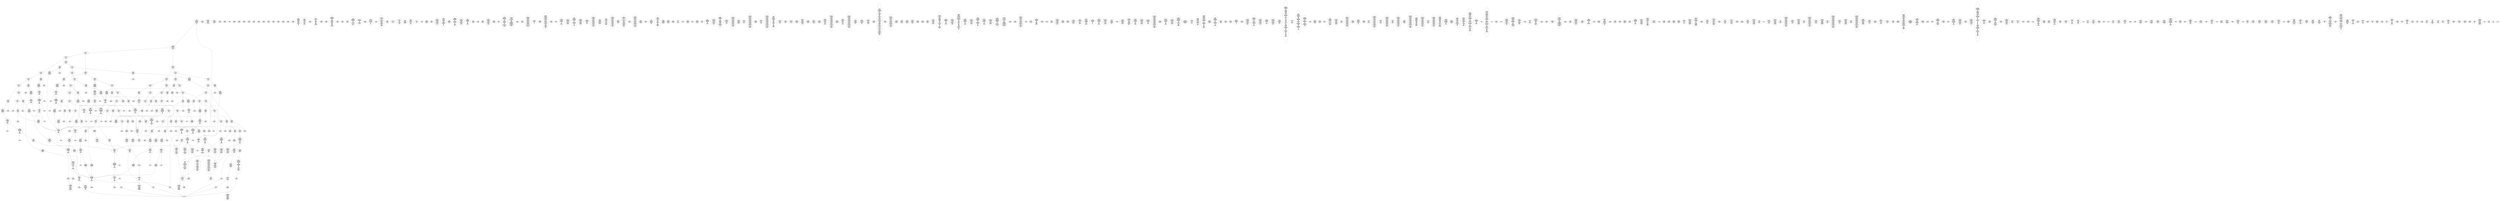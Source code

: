 /* Generated by GvGen v.1.0 (https://www.github.com/stricaud/gvgen) */

digraph G {
compound=true;
   node1 [label="[anywhere]"];
   node2 [label="# 0x0
PUSHX Data
PUSHX Data
MSTORE
PUSHX LogicData
CALLDATASIZE
LT
PUSHX Data
JUMPI
"];
   node3 [label="# 0xd
PUSHX Data
CALLDATALOAD
PUSHX BitData
SHR
PUSHX LogicData
GT
PUSHX Data
JUMPI
"];
   node4 [label="# 0x1e
PUSHX LogicData
GT
PUSHX Data
JUMPI
"];
   node5 [label="# 0x29
PUSHX LogicData
GT
PUSHX Data
JUMPI
"];
   node6 [label="# 0x34
PUSHX LogicData
EQ
PUSHX Data
JUMPI
"];
   node7 [label="# 0x3f
PUSHX LogicData
EQ
PUSHX Data
JUMPI
"];
   node8 [label="# 0x4a
PUSHX LogicData
EQ
PUSHX Data
JUMPI
"];
   node9 [label="# 0x55
PUSHX LogicData
EQ
PUSHX Data
JUMPI
"];
   node10 [label="# 0x60
PUSHX LogicData
EQ
PUSHX Data
JUMPI
"];
   node11 [label="# 0x6b
PUSHX Data
REVERT
"];
   node12 [label="# 0x6f
JUMPDEST
PUSHX LogicData
EQ
PUSHX Data
JUMPI
"];
   node13 [label="# 0x7b
PUSHX LogicData
EQ
PUSHX Data
JUMPI
"];
   node14 [label="# 0x86
PUSHX LogicData
EQ
PUSHX Data
JUMPI
"];
   node15 [label="# 0x91
PUSHX LogicData
EQ
PUSHX Data
JUMPI
"];
   node16 [label="# 0x9c
PUSHX LogicData
EQ
PUSHX Data
JUMPI
"];
   node17 [label="# 0xa7
PUSHX Data
REVERT
"];
   node18 [label="# 0xab
JUMPDEST
PUSHX LogicData
GT
PUSHX Data
JUMPI
"];
   node19 [label="# 0xb7
PUSHX LogicData
EQ
PUSHX Data
JUMPI
"];
   node20 [label="# 0xc2
PUSHX LogicData
EQ
PUSHX Data
JUMPI
"];
   node21 [label="# 0xcd
PUSHX LogicData
EQ
PUSHX Data
JUMPI
"];
   node22 [label="# 0xd8
PUSHX LogicData
EQ
PUSHX Data
JUMPI
"];
   node23 [label="# 0xe3
PUSHX LogicData
EQ
PUSHX Data
JUMPI
"];
   node24 [label="# 0xee
PUSHX Data
REVERT
"];
   node25 [label="# 0xf2
JUMPDEST
PUSHX LogicData
EQ
PUSHX Data
JUMPI
"];
   node26 [label="# 0xfe
PUSHX LogicData
EQ
PUSHX Data
JUMPI
"];
   node27 [label="# 0x109
PUSHX LogicData
EQ
PUSHX Data
JUMPI
"];
   node28 [label="# 0x114
PUSHX LogicData
EQ
PUSHX Data
JUMPI
"];
   node29 [label="# 0x11f
PUSHX LogicData
EQ
PUSHX Data
JUMPI
"];
   node30 [label="# 0x12a
PUSHX Data
REVERT
"];
   node31 [label="# 0x12e
JUMPDEST
PUSHX LogicData
GT
PUSHX Data
JUMPI
"];
   node32 [label="# 0x13a
PUSHX LogicData
GT
PUSHX Data
JUMPI
"];
   node33 [label="# 0x145
PUSHX LogicData
EQ
PUSHX Data
JUMPI
"];
   node34 [label="# 0x150
PUSHX LogicData
EQ
PUSHX Data
JUMPI
"];
   node35 [label="# 0x15b
PUSHX LogicData
EQ
PUSHX Data
JUMPI
"];
   node36 [label="# 0x166
PUSHX LogicData
EQ
PUSHX Data
JUMPI
"];
   node37 [label="# 0x171
PUSHX LogicData
EQ
PUSHX Data
JUMPI
"];
   node38 [label="# 0x17c
PUSHX Data
REVERT
"];
   node39 [label="# 0x180
JUMPDEST
PUSHX LogicData
EQ
PUSHX Data
JUMPI
"];
   node40 [label="# 0x18c
PUSHX LogicData
EQ
PUSHX Data
JUMPI
"];
   node41 [label="# 0x197
PUSHX LogicData
EQ
PUSHX Data
JUMPI
"];
   node42 [label="# 0x1a2
PUSHX LogicData
EQ
PUSHX Data
JUMPI
"];
   node43 [label="# 0x1ad
PUSHX LogicData
EQ
PUSHX Data
JUMPI
"];
   node44 [label="# 0x1b8
PUSHX Data
REVERT
"];
   node45 [label="# 0x1bc
JUMPDEST
PUSHX LogicData
GT
PUSHX Data
JUMPI
"];
   node46 [label="# 0x1c8
PUSHX LogicData
EQ
PUSHX Data
JUMPI
"];
   node47 [label="# 0x1d3
PUSHX LogicData
EQ
PUSHX Data
JUMPI
"];
   node48 [label="# 0x1de
PUSHX LogicData
EQ
PUSHX Data
JUMPI
"];
   node49 [label="# 0x1e9
PUSHX LogicData
EQ
PUSHX Data
JUMPI
"];
   node50 [label="# 0x1f4
PUSHX LogicData
EQ
PUSHX Data
JUMPI
"];
   node51 [label="# 0x1ff
PUSHX Data
REVERT
"];
   node52 [label="# 0x203
JUMPDEST
PUSHX LogicData
EQ
PUSHX Data
JUMPI
"];
   node53 [label="# 0x20f
PUSHX LogicData
EQ
PUSHX Data
JUMPI
"];
   node54 [label="# 0x21a
PUSHX LogicData
EQ
PUSHX Data
JUMPI
"];
   node55 [label="# 0x225
PUSHX LogicData
EQ
PUSHX Data
JUMPI
"];
   node56 [label="# 0x230
PUSHX LogicData
EQ
PUSHX Data
JUMPI
"];
   node57 [label="# 0x23b
JUMPDEST
PUSHX Data
REVERT
"];
   node58 [label="# 0x240
JUMPDEST
CALLVALUE
ISZERO
PUSHX Data
JUMPI
"];
   node59 [label="# 0x248
PUSHX Data
REVERT
"];
   node60 [label="# 0x24c
JUMPDEST
PUSHX Data
PUSHX Data
CALLDATASIZE
PUSHX Data
PUSHX Data
JUMP
"];
   node61 [label="# 0x25b
JUMPDEST
PUSHX Data
JUMP
"];
   node62 [label="# 0x260
JUMPDEST
PUSHX MemData
MLOAD
ISZERO
ISZERO
MSTORE
PUSHX ArithData
ADD
"];
   node63 [label="# 0x26c
JUMPDEST
PUSHX MemData
MLOAD
SUB
RETURN
"];
   node64 [label="# 0x275
JUMPDEST
CALLVALUE
ISZERO
PUSHX Data
JUMPI
"];
   node65 [label="# 0x27d
PUSHX Data
REVERT
"];
   node66 [label="# 0x281
JUMPDEST
PUSHX Data
PUSHX Data
JUMP
"];
   node67 [label="# 0x28a
JUMPDEST
PUSHX MemData
MLOAD
PUSHX Data
PUSHX Data
JUMP
"];
   node68 [label="# 0x297
JUMPDEST
CALLVALUE
ISZERO
PUSHX Data
JUMPI
"];
   node69 [label="# 0x29f
PUSHX Data
REVERT
"];
   node70 [label="# 0x2a3
JUMPDEST
PUSHX Data
PUSHX Data
JUMP
"];
   node71 [label="# 0x2ad
JUMPDEST
PUSHX MemData
MLOAD
MSTORE
PUSHX ArithData
ADD
PUSHX Data
JUMP
"];
   node72 [label="# 0x2bb
JUMPDEST
CALLVALUE
ISZERO
PUSHX Data
JUMPI
"];
   node73 [label="# 0x2c3
PUSHX Data
REVERT
"];
   node74 [label="# 0x2c7
JUMPDEST
PUSHX Data
PUSHX Data
CALLDATASIZE
PUSHX Data
PUSHX Data
JUMP
"];
   node75 [label="# 0x2d6
JUMPDEST
PUSHX Data
JUMP
"];
   node76 [label="# 0x2db
JUMPDEST
PUSHX MemData
MLOAD
PUSHX ArithData
PUSHX BitData
PUSHX BitData
SHL
SUB
AND
MSTORE
PUSHX ArithData
ADD
PUSHX Data
JUMP
"];
   node77 [label="# 0x2f3
JUMPDEST
CALLVALUE
ISZERO
PUSHX Data
JUMPI
"];
   node78 [label="# 0x2fb
PUSHX Data
REVERT
"];
   node79 [label="# 0x2ff
JUMPDEST
PUSHX Data
PUSHX Data
CALLDATASIZE
PUSHX Data
PUSHX Data
JUMP
"];
   node80 [label="# 0x30e
JUMPDEST
PUSHX Data
JUMP
"];
   node81 [label="# 0x313
JUMPDEST
STOP
"];
   node82 [label="# 0x315
JUMPDEST
CALLVALUE
ISZERO
PUSHX Data
JUMPI
"];
   node83 [label="# 0x31d
PUSHX Data
REVERT
"];
   node84 [label="# 0x321
JUMPDEST
PUSHX StorData
SLOAD
PUSHX StorData
SLOAD
SUB
PUSHX Data
JUMP
"];
   node85 [label="# 0x32e
JUMPDEST
CALLVALUE
ISZERO
PUSHX Data
JUMPI
"];
   node86 [label="# 0x336
PUSHX Data
REVERT
"];
   node87 [label="# 0x33a
JUMPDEST
PUSHX StorData
SLOAD
PUSHX BitData
PUSHX BitData
SHL
DIV
PUSHX BitData
AND
PUSHX MemData
MLOAD
PUSHX Data
PUSHX Data
JUMP
"];
   node88 [label="# 0x355
JUMPDEST
PUSHX Data
PUSHX Data
CALLDATASIZE
PUSHX Data
PUSHX Data
JUMP
"];
   node89 [label="# 0x363
JUMPDEST
PUSHX Data
JUMP
"];
   node90 [label="# 0x368
JUMPDEST
CALLVALUE
ISZERO
PUSHX Data
JUMPI
"];
   node91 [label="# 0x370
PUSHX Data
REVERT
"];
   node92 [label="# 0x374
JUMPDEST
PUSHX Data
PUSHX Data
JUMP
"];
   node93 [label="# 0x37d
JUMPDEST
CALLVALUE
ISZERO
PUSHX Data
JUMPI
"];
   node94 [label="# 0x385
PUSHX Data
REVERT
"];
   node95 [label="# 0x389
JUMPDEST
PUSHX Data
PUSHX Data
CALLDATASIZE
PUSHX Data
PUSHX Data
JUMP
"];
   node96 [label="# 0x398
JUMPDEST
PUSHX Data
JUMP
"];
   node97 [label="# 0x39d
JUMPDEST
CALLVALUE
ISZERO
PUSHX Data
JUMPI
"];
   node98 [label="# 0x3a5
PUSHX Data
REVERT
"];
   node99 [label="# 0x3a9
JUMPDEST
PUSHX Data
PUSHX Data
CALLDATASIZE
PUSHX Data
PUSHX Data
JUMP
"];
   node100 [label="# 0x3b8
JUMPDEST
PUSHX Data
JUMP
"];
   node101 [label="# 0x3bd
JUMPDEST
CALLVALUE
ISZERO
PUSHX Data
JUMPI
"];
   node102 [label="# 0x3c5
PUSHX Data
REVERT
"];
   node103 [label="# 0x3c9
JUMPDEST
PUSHX Data
PUSHX Data
CALLDATASIZE
PUSHX Data
PUSHX Data
JUMP
"];
   node104 [label="# 0x3d8
JUMPDEST
PUSHX Data
JUMP
"];
   node105 [label="# 0x3dd
JUMPDEST
CALLVALUE
ISZERO
PUSHX Data
JUMPI
"];
   node106 [label="# 0x3e5
PUSHX Data
REVERT
"];
   node107 [label="# 0x3e9
JUMPDEST
PUSHX Data
PUSHX Data
CALLDATASIZE
PUSHX Data
PUSHX Data
JUMP
"];
   node108 [label="# 0x3f8
JUMPDEST
PUSHX Data
JUMP
"];
   node109 [label="# 0x3fd
JUMPDEST
PUSHX Data
PUSHX Data
CALLDATASIZE
PUSHX Data
PUSHX Data
JUMP
"];
   node110 [label="# 0x40b
JUMPDEST
PUSHX Data
JUMP
"];
   node111 [label="# 0x410
JUMPDEST
CALLVALUE
ISZERO
PUSHX Data
JUMPI
"];
   node112 [label="# 0x418
PUSHX Data
REVERT
"];
   node113 [label="# 0x41c
JUMPDEST
PUSHX Data
PUSHX Data
JUMP
"];
   node114 [label="# 0x425
JUMPDEST
CALLVALUE
ISZERO
PUSHX Data
JUMPI
"];
   node115 [label="# 0x42d
PUSHX Data
REVERT
"];
   node116 [label="# 0x431
JUMPDEST
PUSHX Data
PUSHX Data
CALLDATASIZE
PUSHX Data
PUSHX Data
JUMP
"];
   node117 [label="# 0x440
JUMPDEST
PUSHX Data
JUMP
"];
   node118 [label="# 0x445
JUMPDEST
CALLVALUE
ISZERO
PUSHX Data
JUMPI
"];
   node119 [label="# 0x44d
PUSHX Data
REVERT
"];
   node120 [label="# 0x451
JUMPDEST
PUSHX Data
PUSHX Data
JUMP
"];
   node121 [label="# 0x45a
JUMPDEST
CALLVALUE
ISZERO
PUSHX Data
JUMPI
"];
   node122 [label="# 0x462
PUSHX Data
REVERT
"];
   node123 [label="# 0x466
JUMPDEST
PUSHX StorData
SLOAD
PUSHX Data
PUSHX ArithData
PUSHX BitData
PUSHX BitData
SHL
SUB
AND
JUMP
"];
   node124 [label="# 0x47a
JUMPDEST
CALLVALUE
ISZERO
PUSHX Data
JUMPI
"];
   node125 [label="# 0x482
PUSHX Data
REVERT
"];
   node126 [label="# 0x486
JUMPDEST
PUSHX Data
PUSHX Data
CALLDATASIZE
PUSHX Data
PUSHX Data
JUMP
"];
   node127 [label="# 0x495
JUMPDEST
PUSHX Data
JUMP
"];
   node128 [label="# 0x49a
JUMPDEST
CALLVALUE
ISZERO
PUSHX Data
JUMPI
"];
   node129 [label="# 0x4a2
PUSHX Data
REVERT
"];
   node130 [label="# 0x4a6
JUMPDEST
PUSHX Data
PUSHX Data
JUMP
"];
   node131 [label="# 0x4af
JUMPDEST
PUSHX Data
PUSHX Data
CALLDATASIZE
PUSHX Data
PUSHX Data
JUMP
"];
   node132 [label="# 0x4bd
JUMPDEST
PUSHX Data
JUMP
"];
   node133 [label="# 0x4c2
JUMPDEST
CALLVALUE
ISZERO
PUSHX Data
JUMPI
"];
   node134 [label="# 0x4ca
PUSHX Data
REVERT
"];
   node135 [label="# 0x4ce
JUMPDEST
PUSHX Data
PUSHX StorData
SLOAD
JUMP
"];
   node136 [label="# 0x4d8
JUMPDEST
CALLVALUE
ISZERO
PUSHX Data
JUMPI
"];
   node137 [label="# 0x4e0
PUSHX Data
REVERT
"];
   node138 [label="# 0x4e4
JUMPDEST
PUSHX StorData
SLOAD
PUSHX ArithData
PUSHX BitData
PUSHX BitData
SHL
SUB
AND
PUSHX Data
JUMP
"];
   node139 [label="# 0x4f6
JUMPDEST
CALLVALUE
ISZERO
PUSHX Data
JUMPI
"];
   node140 [label="# 0x4fe
PUSHX Data
REVERT
"];
   node141 [label="# 0x502
JUMPDEST
PUSHX Data
PUSHX Data
JUMP
"];
   node142 [label="# 0x50c
JUMPDEST
CALLVALUE
ISZERO
PUSHX Data
JUMPI
"];
   node143 [label="# 0x514
PUSHX Data
REVERT
"];
   node144 [label="# 0x518
JUMPDEST
PUSHX Data
PUSHX Data
JUMP
"];
   node145 [label="# 0x521
JUMPDEST
CALLVALUE
ISZERO
PUSHX Data
JUMPI
"];
   node146 [label="# 0x529
PUSHX Data
REVERT
"];
   node147 [label="# 0x52d
JUMPDEST
PUSHX Data
PUSHX Data
CALLDATASIZE
PUSHX Data
PUSHX Data
JUMP
"];
   node148 [label="# 0x53c
JUMPDEST
PUSHX Data
JUMP
"];
   node149 [label="# 0x541
JUMPDEST
CALLVALUE
ISZERO
PUSHX Data
JUMPI
"];
   node150 [label="# 0x549
PUSHX Data
REVERT
"];
   node151 [label="# 0x54d
JUMPDEST
PUSHX Data
PUSHX Data
CALLDATASIZE
PUSHX Data
PUSHX Data
JUMP
"];
   node152 [label="# 0x55c
JUMPDEST
PUSHX Data
JUMP
"];
   node153 [label="# 0x561
JUMPDEST
CALLVALUE
ISZERO
PUSHX Data
JUMPI
"];
   node154 [label="# 0x569
PUSHX Data
REVERT
"];
   node155 [label="# 0x56d
JUMPDEST
PUSHX Data
PUSHX Data
CALLDATASIZE
PUSHX Data
PUSHX Data
JUMP
"];
   node156 [label="# 0x57c
JUMPDEST
PUSHX Data
JUMP
"];
   node157 [label="# 0x581
JUMPDEST
CALLVALUE
ISZERO
PUSHX Data
JUMPI
"];
   node158 [label="# 0x589
PUSHX Data
REVERT
"];
   node159 [label="# 0x58d
JUMPDEST
PUSHX Data
PUSHX Data
JUMP
"];
   node160 [label="# 0x596
JUMPDEST
CALLVALUE
ISZERO
PUSHX Data
JUMPI
"];
   node161 [label="# 0x59e
PUSHX Data
REVERT
"];
   node162 [label="# 0x5a2
JUMPDEST
PUSHX Data
PUSHX Data
CALLDATASIZE
PUSHX Data
PUSHX Data
JUMP
"];
   node163 [label="# 0x5b1
JUMPDEST
PUSHX Data
JUMP
"];
   node164 [label="# 0x5b6
JUMPDEST
CALLVALUE
ISZERO
PUSHX Data
JUMPI
"];
   node165 [label="# 0x5be
PUSHX Data
REVERT
"];
   node166 [label="# 0x5c2
JUMPDEST
PUSHX Data
PUSHX Data
CALLDATASIZE
PUSHX Data
PUSHX Data
JUMP
"];
   node167 [label="# 0x5d1
JUMPDEST
PUSHX Data
PUSHX Data
MSTORE
PUSHX Data
MSTORE
PUSHX Data
SHA3
SLOAD
PUSHX BitData
AND
PUSHX Data
DIV
AND
JUMP
"];
   node168 [label="# 0x5f1
JUMPDEST
PUSHX Data
MLOAD
PUSHX BitData
AND
MSTORE
AND
PUSHX ArithData
ADD
MSTORE
ADD
PUSHX Data
JUMP
"];
   node169 [label="# 0x60c
JUMPDEST
CALLVALUE
ISZERO
PUSHX Data
JUMPI
"];
   node170 [label="# 0x614
PUSHX Data
REVERT
"];
   node171 [label="# 0x618
JUMPDEST
PUSHX Data
PUSHX Data
CALLDATASIZE
PUSHX Data
PUSHX Data
JUMP
"];
   node172 [label="# 0x627
JUMPDEST
PUSHX Data
JUMP
"];
   node173 [label="# 0x62c
JUMPDEST
CALLVALUE
ISZERO
PUSHX Data
JUMPI
"];
   node174 [label="# 0x634
PUSHX Data
REVERT
"];
   node175 [label="# 0x638
JUMPDEST
PUSHX Data
PUSHX Data
CALLDATASIZE
PUSHX Data
PUSHX Data
JUMP
"];
   node176 [label="# 0x647
JUMPDEST
MLOAD
PUSHX ArithData
ADD
ADD
MLOAD
PUSHX Data
MSTORE
ADD
ADD
SHA3
MSTORE
SLOAD
PUSHX BitData
AND
JUMP
"];
   node177 [label="# 0x667
JUMPDEST
CALLVALUE
ISZERO
PUSHX Data
JUMPI
"];
   node178 [label="# 0x66f
PUSHX Data
REVERT
"];
   node179 [label="# 0x673
JUMPDEST
PUSHX Data
PUSHX Data
CALLDATASIZE
PUSHX Data
PUSHX Data
JUMP
"];
   node180 [label="# 0x682
JUMPDEST
PUSHX Data
JUMP
"];
   node181 [label="# 0x687
JUMPDEST
CALLVALUE
ISZERO
PUSHX Data
JUMPI
"];
   node182 [label="# 0x68f
PUSHX Data
REVERT
"];
   node183 [label="# 0x693
JUMPDEST
PUSHX Data
PUSHX Data
JUMP
"];
   node184 [label="# 0x69c
JUMPDEST
CALLVALUE
ISZERO
PUSHX Data
JUMPI
"];
   node185 [label="# 0x6a4
PUSHX Data
REVERT
"];
   node186 [label="# 0x6a8
JUMPDEST
PUSHX Data
PUSHX Data
CALLDATASIZE
PUSHX Data
PUSHX Data
JUMP
"];
   node187 [label="# 0x6b7
JUMPDEST
PUSHX Data
JUMP
"];
   node188 [label="# 0x6bc
JUMPDEST
CALLVALUE
ISZERO
PUSHX Data
JUMPI
"];
   node189 [label="# 0x6c4
PUSHX Data
REVERT
"];
   node190 [label="# 0x6c8
JUMPDEST
PUSHX Data
PUSHX Data
CALLDATASIZE
PUSHX Data
PUSHX Data
JUMP
"];
   node191 [label="# 0x6d7
JUMPDEST
PUSHX ArithData
PUSHX BitData
PUSHX BitData
SHL
SUB
AND
PUSHX Data
MSTORE
PUSHX Data
PUSHX Data
MSTORE
PUSHX Data
SHA3
AND
MSTORE
MSTORE
SHA3
SLOAD
PUSHX BitData
AND
JUMP
"];
   node192 [label="# 0x705
JUMPDEST
CALLVALUE
ISZERO
PUSHX Data
JUMPI
"];
   node193 [label="# 0x70d
PUSHX Data
REVERT
"];
   node194 [label="# 0x711
JUMPDEST
PUSHX Data
PUSHX Data
CALLDATASIZE
PUSHX Data
PUSHX Data
JUMP
"];
   node195 [label="# 0x720
JUMPDEST
PUSHX Data
JUMP
"];
   node196 [label="# 0x725
JUMPDEST
CALLVALUE
ISZERO
PUSHX Data
JUMPI
"];
   node197 [label="# 0x72d
PUSHX Data
REVERT
"];
   node198 [label="# 0x731
JUMPDEST
PUSHX Data
PUSHX Data
CALLDATASIZE
PUSHX Data
PUSHX Data
JUMP
"];
   node199 [label="# 0x740
JUMPDEST
PUSHX Data
JUMP
"];
   node200 [label="# 0x745
JUMPDEST
CALLVALUE
ISZERO
PUSHX Data
JUMPI
"];
   node201 [label="# 0x74d
PUSHX Data
REVERT
"];
   node202 [label="# 0x751
JUMPDEST
PUSHX Data
PUSHX Data
CALLDATASIZE
PUSHX Data
PUSHX Data
JUMP
"];
   node203 [label="# 0x760
JUMPDEST
PUSHX Data
JUMP
"];
   node204 [label="# 0x765
JUMPDEST
PUSHX Data
PUSHX ArithData
PUSHX BitData
PUSHX BitData
SHL
SUB
NOT
AND
PUSHX BitData
PUSHX BitData
SHL
EQ
PUSHX Data
JUMPI
"];
   node205 [label="# 0x781
PUSHX ArithData
PUSHX BitData
PUSHX BitData
SHL
SUB
NOT
AND
PUSHX BitData
PUSHX BitData
SHL
EQ
"];
   node206 [label="# 0x796
JUMPDEST
PUSHX Data
JUMPI
"];
   node207 [label="# 0x79c
PUSHX BitData
PUSHX BitData
SHL
PUSHX ArithData
PUSHX BitData
PUSHX BitData
SHL
SUB
NOT
AND
EQ
"];
   node208 [label="# 0x7b1
JUMPDEST
JUMP
"];
   node209 [label="# 0x7b7
JUMPDEST
PUSHX Data
PUSHX StorData
SLOAD
PUSHX Data
PUSHX Data
JUMP
"];
   node210 [label="# 0x7c6
JUMPDEST
PUSHX ArithData
ADD
PUSHX ArithData
DIV
MUL
PUSHX ArithData
ADD
PUSHX MemData
MLOAD
ADD
PUSHX Data
MSTORE
MSTORE
PUSHX ArithData
ADD
SLOAD
PUSHX Data
PUSHX Data
JUMP
"];
   node211 [label="# 0x7f2
JUMPDEST
ISZERO
PUSHX Data
JUMPI
"];
   node212 [label="# 0x7f9
PUSHX LogicData
LT
PUSHX Data
JUMPI
"];
   node213 [label="# 0x801
PUSHX ArithData
SLOAD
DIV
MUL
MSTORE
PUSHX ArithData
ADD
PUSHX Data
JUMP
"];
   node214 [label="# 0x814
JUMPDEST
ADD
PUSHX Data
MSTORE
PUSHX Data
PUSHX Data
SHA3
"];
   node215 [label="# 0x822
JUMPDEST
SLOAD
MSTORE
PUSHX ArithData
ADD
PUSHX ArithData
ADD
GT
PUSHX Data
JUMPI
"];
   node216 [label="# 0x836
SUB
PUSHX BitData
AND
ADD
"];
   node217 [label="# 0x83f
JUMPDEST
JUMP
"];
   node218 [label="# 0x849
JUMPDEST
PUSHX Data
PUSHX Data
PUSHX Data
JUMP
"];
   node219 [label="# 0x854
JUMPDEST
PUSHX Data
JUMPI
"];
   node220 [label="# 0x859
PUSHX MemData
MLOAD
PUSHX BitData
PUSHX BitData
SHL
MSTORE
PUSHX ArithData
ADD
PUSHX MemData
MLOAD
SUB
REVERT
"];
   node221 [label="# 0x871
JUMPDEST
PUSHX Data
MSTORE
PUSHX Data
PUSHX Data
MSTORE
PUSHX Data
SHA3
SLOAD
PUSHX ArithData
PUSHX BitData
PUSHX BitData
SHL
SUB
AND
JUMP
"];
   node222 [label="# 0x88d
JUMPDEST
PUSHX Data
PUSHX Data
PUSHX Data
JUMP
"];
   node223 [label="# 0x898
JUMPDEST
PUSHX ArithData
PUSHX BitData
PUSHX BitData
SHL
SUB
AND
PUSHX ArithData
PUSHX BitData
PUSHX BitData
SHL
SUB
AND
EQ
ISZERO
PUSHX Data
JUMPI
"];
   node224 [label="# 0x8b5
PUSHX MemData
MLOAD
PUSHX BitData
PUSHX BitData
SHL
MSTORE
PUSHX ArithData
ADD
PUSHX MemData
MLOAD
SUB
REVERT
"];
   node225 [label="# 0x8cd
JUMPDEST
CALLER
PUSHX ArithData
PUSHX BitData
PUSHX BitData
SHL
SUB
AND
EQ
ISZERO
PUSHX Data
JUMPI
"];
   node226 [label="# 0x8e1
PUSHX Data
CALLER
PUSHX Data
JUMP
"];
   node227 [label="# 0x8eb
JUMPDEST
ISZERO
"];
   node228 [label="# 0x8ed
JUMPDEST
ISZERO
PUSHX Data
JUMPI
"];
   node229 [label="# 0x8f3
PUSHX MemData
MLOAD
PUSHX BitData
PUSHX BitData
SHL
MSTORE
PUSHX ArithData
ADD
PUSHX MemData
MLOAD
SUB
REVERT
"];
   node230 [label="# 0x90b
JUMPDEST
PUSHX Data
PUSHX Data
JUMP
"];
   node231 [label="# 0x916
JUMPDEST
JUMP
"];
   node232 [label="# 0x91b
JUMPDEST
PUSHX Data
PUSHX ArithData
PUSHX BitData
PUSHX BitData
SHL
SUB
AND
CALLVALUE
PUSHX MemData
MLOAD
PUSHX Data
PUSHX MemData
MLOAD
SUB
GAS
CALL
RETURNDATASIZE
PUSHX LogicData
EQ
PUSHX Data
JUMPI
"];
   node233 [label="# 0x948
PUSHX MemData
MLOAD
PUSHX BitData
NOT
PUSHX ArithData
RETURNDATASIZE
ADD
AND
ADD
PUSHX Data
MSTORE
RETURNDATASIZE
MSTORE
RETURNDATASIZE
PUSHX Data
PUSHX ArithData
ADD
RETURNDATACOPY
PUSHX Data
JUMP
"];
   node234 [label="# 0x969
JUMPDEST
PUSHX Data
"];
   node235 [label="# 0x96e
JUMPDEST
PUSHX Data
JUMPI
"];
   node236 [label="# 0x979
PUSHX MemData
MLOAD
PUSHX BitData
PUSHX BitData
SHL
MSTORE
PUSHX Data
PUSHX ArithData
ADD
MSTORE
PUSHX Data
PUSHX ArithData
ADD
MSTORE
PUSHX BitData
PUSHX BitData
SHL
PUSHX ArithData
ADD
MSTORE
PUSHX ArithData
ADD
"];
   node237 [label="# 0x9b3
JUMPDEST
PUSHX MemData
MLOAD
SUB
REVERT
"];
   node238 [label="# 0x9bc
JUMPDEST
PUSHX StorData
SLOAD
PUSHX ArithData
PUSHX BitData
PUSHX BitData
SHL
SUB
AND
CALLER
EQ
PUSHX Data
JUMPI
"];
   node239 [label="# 0x9cf
PUSHX MemData
MLOAD
PUSHX BitData
PUSHX BitData
SHL
MSTORE
PUSHX ArithData
ADD
PUSHX Data
PUSHX Data
JUMP
"];
   node240 [label="# 0x9e6
JUMPDEST
PUSHX StorData
SLOAD
PUSHX Data
PUSHX BitData
PUSHX BitData
SHL
NOT
AND
PUSHX BitData
PUSHX BitData
SHL
"];
   node241 [label="# 0x9fc
JUMPDEST
MUL
OR
SSTORE
PUSHX Data
PUSHX StorData
PUSHX ArithData
SLOAD
PUSHX ArithData
EXP
DIV
PUSHX BitData
AND
PUSHX MemData
MLOAD
PUSHX Data
PUSHX Data
JUMP
"];
   node242 [label="# 0xa3f
JUMPDEST
PUSHX MemData
MLOAD
SUB
LOGX
JUMP
"];
   node243 [label="# 0xa49
JUMPDEST
PUSHX Data
PUSHX Data
JUMP
"];
   node244 [label="# 0xa54
JUMPDEST
PUSHX Data
PUSHX Data
PUSHX Data
PUSHX MemData
MLOAD
PUSHX Data
PUSHX ArithData
ADD
MSTORE
PUSHX ArithData
ADD
MSTORE
PUSHX Data
PUSHX ArithData
ADD
PUSHX MemData
MLOAD
PUSHX ArithData
SUB
SUB
MSTORE
PUSHX Data
MSTORE
MLOAD
PUSHX ArithData
ADD
SHA3
JUMP
"];
   node245 [label="# 0xab1
JUMPDEST
PUSHX Data
JUMP
"];
   node246 [label="# 0xab7
JUMPDEST
JUMP
"];
   node247 [label="# 0xabe
JUMPDEST
PUSHX StorData
SLOAD
PUSHX ArithData
PUSHX BitData
PUSHX BitData
SHL
SUB
AND
CALLER
EQ
PUSHX Data
JUMPI
"];
   node248 [label="# 0xad1
PUSHX MemData
MLOAD
PUSHX BitData
PUSHX BitData
SHL
MSTORE
PUSHX ArithData
ADD
PUSHX Data
PUSHX Data
JUMP
"];
   node249 [label="# 0xae8
JUMPDEST
PUSHX StorData
SLOAD
PUSHX ArithData
PUSHX BitData
PUSHX BitData
SHL
SUB
NOT
AND
PUSHX ArithData
PUSHX BitData
PUSHX BitData
SHL
SUB
AND
OR
SSTORE
JUMP
"];
   node250 [label="# 0xb0a
JUMPDEST
PUSHX Data
PUSHX MemData
MLOAD
PUSHX ArithData
ADD
PUSHX Data
MSTORE
PUSHX Data
MSTORE
PUSHX Data
JUMP
"];
   node251 [label="# 0xb25
JUMPDEST
PUSHX LogicData
PUSHX StorData
SLOAD
EQ
ISZERO
PUSHX Data
JUMPI
"];
   node252 [label="# 0xb31
PUSHX MemData
MLOAD
PUSHX BitData
PUSHX BitData
SHL
MSTORE
PUSHX Data
PUSHX ArithData
ADD
MSTORE
PUSHX Data
PUSHX ArithData
ADD
MSTORE
PUSHX Data
PUSHX ArithData
ADD
MSTORE
PUSHX ArithData
ADD
PUSHX Data
JUMP
"];
   node253 [label="# 0xb78
JUMPDEST
PUSHX Data
PUSHX Data
SSTORE
PUSHX MemData
MLOAD
PUSHX Data
PUSHX Data
PUSHX Data
JUMP
"];
   node254 [label="# 0xb90
JUMPDEST
MSTORE
PUSHX MemData
MLOAD
SUB
PUSHX ArithData
ADD
SHA3
SLOAD
PUSHX BitData
AND
ISZERO
PUSHX Data
JUMPI
"];
   node255 [label="# 0xba9
PUSHX MemData
MLOAD
PUSHX BitData
PUSHX BitData
SHL
MSTORE
PUSHX Data
PUSHX ArithData
ADD
MSTORE
PUSHX Data
PUSHX ArithData
ADD
MSTORE
PUSHX Data
PUSHX ArithData
ADD
MSTORE
PUSHX ArithData
ADD
PUSHX Data
JUMP
"];
   node256 [label="# 0xbf0
JUMPDEST
PUSHX Data
PUSHX Data
CALLER
PUSHX Data
JUMP
"];
   node257 [label="# 0xbfe
JUMPDEST
PUSHX ArithData
ADD
PUSHX ArithData
DIV
MUL
PUSHX ArithData
ADD
PUSHX MemData
MLOAD
ADD
PUSHX Data
MSTORE
MSTORE
PUSHX ArithData
ADD
CALLDATACOPY
PUSHX Data
ADD
MSTORE
PUSHX Data
JUMP
"];
   node258 [label="# 0xc3a
JUMPDEST
PUSHX Data
JUMPI
"];
   node259 [label="# 0xc3f
PUSHX MemData
MLOAD
PUSHX BitData
PUSHX BitData
SHL
MSTORE
PUSHX Data
PUSHX ArithData
ADD
MSTORE
PUSHX Data
PUSHX ArithData
ADD
MSTORE
PUSHX BitData
PUSHX BitData
SHL
PUSHX ArithData
ADD
MSTORE
PUSHX ArithData
ADD
PUSHX Data
JUMP
"];
   node260 [label="# 0xc77
JUMPDEST
PUSHX Data
PUSHX Data
PUSHX Data
PUSHX Data
JUMP
"];
   node261 [label="# 0xc8d
JUMPDEST
PUSHX Data
JUMP
"];
   node262 [label="# 0xc92
JUMPDEST
PUSHX Data
PUSHX Data
PUSHX MemData
MLOAD
PUSHX Data
PUSHX Data
JUMP
"];
   node263 [label="# 0xca6
JUMPDEST
MSTORE
PUSHX MemData
MLOAD
SUB
PUSHX ArithData
ADD
SHA3
SLOAD
ISZERO
ISZERO
PUSHX BitData
NOT
AND
OR
SSTORE
PUSHX Data
PUSHX Data
SSTORE
JUMP
"];
   node264 [label="# 0xcd2
JUMPDEST
PUSHX Data
PUSHX StorData
SLOAD
PUSHX LogicData
EQ
ISZERO
PUSHX Data
JUMPI
"];
   node265 [label="# 0xce0
PUSHX Data
JUMP
"];
   node266 [label="# 0xce6
JUMPDEST
PUSHX Data
PUSHX StorData
SLOAD
TIMESTAMP
PUSHX Data
PUSHX Data
JUMP
"];
   node267 [label="# 0xcf6
JUMPDEST
PUSHX Data
PUSHX Data
PUSHX Data
PUSHX Data
PUSHX Data
JUMP
"];
   node268 [label="# 0xd08
JUMPDEST
PUSHX Data
PUSHX Data
PUSHX Data
PUSHX Data
JUMP
"];
   node269 [label="# 0xd1a
JUMPDEST
PUSHX Data
PUSHX Data
JUMP
"];
   node270 [label="# 0xd24
JUMPDEST
GT
ISZERO
PUSHX Data
JUMPI
"];
   node271 [label="# 0xd2f
PUSHX Data
JUMP
"];
   node272 [label="# 0xd39
JUMPDEST
PUSHX Data
PUSHX Data
PUSHX Data
JUMP
"];
   node273 [label="# 0xd45
JUMPDEST
JUMP
"];
   node274 [label="# 0xd4d
JUMPDEST
PUSHX Data
PUSHX Data
PUSHX Data
JUMP
"];
   node275 [label="# 0xd58
JUMPDEST
MLOAD
JUMP
"];
   node276 [label="# 0xd5f
JUMPDEST
PUSHX StorData
SLOAD
PUSHX ArithData
PUSHX BitData
PUSHX BitData
SHL
SUB
AND
CALLER
EQ
PUSHX Data
JUMPI
"];
   node277 [label="# 0xd72
PUSHX MemData
MLOAD
PUSHX BitData
PUSHX BitData
SHL
MSTORE
PUSHX ArithData
ADD
PUSHX Data
PUSHX Data
JUMP
"];
   node278 [label="# 0xd89
JUMPDEST
PUSHX StorData
SLOAD
ISZERO
PUSHX Data
JUMPI
"];
   node279 [label="# 0xd92
PUSHX MemData
MLOAD
PUSHX BitData
PUSHX BitData
SHL
MSTORE
PUSHX Data
PUSHX ArithData
ADD
MSTORE
PUSHX ArithData
ADD
MSTORE
PUSHX Data
PUSHX ArithData
ADD
MSTORE
PUSHX BitData
PUSHX BitData
SHL
PUSHX ArithData
ADD
MSTORE
PUSHX ArithData
ADD
PUSHX Data
JUMP
"];
   node280 [label="# 0xde5
JUMPDEST
PUSHX StorData
SLOAD
PUSHX BitData
PUSHX BitData
SHL
NOT
AND
PUSHX BitData
PUSHX BitData
SHL
OR
SSTORE
TIMESTAMP
PUSHX Data
SSTORE
PUSHX MemData
MLOAD
PUSHX Data
PUSHX Data
DIV
PUSHX BitData
AND
PUSHX Data
JUMP
"];
   node281 [label="# 0xe34
JUMPDEST
PUSHX Data
PUSHX ArithData
PUSHX BitData
PUSHX BitData
SHL
SUB
AND
PUSHX Data
JUMPI
"];
   node282 [label="# 0xe45
PUSHX MemData
MLOAD
PUSHX BitData
PUSHX BitData
SHL
MSTORE
PUSHX ArithData
ADD
PUSHX MemData
MLOAD
SUB
REVERT
"];
   node283 [label="# 0xe5d
JUMPDEST
PUSHX ArithData
PUSHX BitData
PUSHX BitData
SHL
SUB
AND
PUSHX Data
MSTORE
PUSHX Data
PUSHX Data
MSTORE
PUSHX Data
SHA3
SLOAD
PUSHX ArithData
PUSHX BitData
PUSHX BitData
SHL
SUB
AND
JUMP
"];
   node284 [label="# 0xe82
JUMPDEST
PUSHX StorData
SLOAD
PUSHX ArithData
PUSHX BitData
PUSHX BitData
SHL
SUB
AND
CALLER
EQ
PUSHX Data
JUMPI
"];
   node285 [label="# 0xe95
PUSHX MemData
MLOAD
PUSHX BitData
PUSHX BitData
SHL
MSTORE
PUSHX ArithData
ADD
PUSHX Data
PUSHX Data
JUMP
"];
   node286 [label="# 0xeac
JUMPDEST
PUSHX Data
PUSHX Data
PUSHX Data
JUMP
"];
   node287 [label="# 0xeb6
JUMPDEST
JUMP
"];
   node288 [label="# 0xeb8
JUMPDEST
PUSHX LogicData
PUSHX StorData
SLOAD
EQ
ISZERO
PUSHX Data
JUMPI
"];
   node289 [label="# 0xec4
PUSHX MemData
MLOAD
PUSHX BitData
PUSHX BitData
SHL
MSTORE
PUSHX Data
PUSHX ArithData
ADD
MSTORE
PUSHX Data
PUSHX ArithData
ADD
MSTORE
PUSHX Data
PUSHX ArithData
ADD
MSTORE
PUSHX ArithData
ADD
PUSHX Data
JUMP
"];
   node290 [label="# 0xf0b
JUMPDEST
PUSHX Data
PUSHX Data
SSTORE
PUSHX Data
PUSHX Data
PUSHX Data
JUMP
"];
   node291 [label="# 0xf1c
JUMPDEST
PUSHX BitData
AND
GT
PUSHX Data
JUMPI
"];
   node292 [label="# 0xf26
PUSHX MemData
MLOAD
PUSHX BitData
PUSHX BitData
SHL
MSTORE
PUSHX Data
PUSHX ArithData
ADD
MSTORE
PUSHX Data
PUSHX ArithData
ADD
MSTORE
PUSHX Data
PUSHX ArithData
ADD
MSTORE
PUSHX BitData
PUSHX BitData
SHL
PUSHX ArithData
ADD
MSTORE
PUSHX ArithData
ADD
PUSHX Data
JUMP
"];
   node293 [label="# 0xf84
JUMPDEST
PUSHX Data
PUSHX Data
JUMP
"];
   node294 [label="# 0xf8f
JUMPDEST
PUSHX BitData
AND
GT
ISZERO
PUSHX Data
JUMPI
"];
   node295 [label="# 0xf9a
PUSHX MemData
MLOAD
PUSHX BitData
PUSHX BitData
SHL
MSTORE
PUSHX Data
PUSHX ArithData
ADD
MSTORE
PUSHX Data
PUSHX ArithData
ADD
MSTORE
PUSHX Data
PUSHX ArithData
ADD
MSTORE
PUSHX BitData
PUSHX BitData
SHL
PUSHX ArithData
ADD
MSTORE
PUSHX ArithData
ADD
PUSHX Data
JUMP
"];
   node296 [label="# 0xff0
JUMPDEST
CALLER
PUSHX Data
MSTORE
PUSHX Data
PUSHX ArithData
MSTORE
PUSHX Data
SHA3
MLOAD
ADD
MSTORE
SLOAD
PUSHX BitData
AND
MSTORE
PUSHX Data
DIV
AND
ADD
MSTORE
ISZERO
ISZERO
PUSHX Data
JUMPI
"];
   node297 [label="# 0x102c
PUSHX ArithData
ADD
MLOAD
PUSHX BitData
AND
ISZERO
"];
   node298 [label="# 0x1037
JUMPDEST
ISZERO
PUSHX Data
JUMPI
"];
   node299 [label="# 0x103d
PUSHX Data
PUSHX ArithData
ADD
PUSHX Data
JUMP
"];
   node300 [label="# 0x1049
JUMPDEST
PUSHX Data
PUSHX Data
PUSHX Data
JUMP
"];
   node301 [label="# 0x1054
JUMPDEST
PUSHX BitData
AND
MSTORE
PUSHX Data
PUSHX ArithData
ADD
PUSHX ArithData
ADD
PUSHX Data
JUMP
"];
   node302 [label="# 0x106a
JUMPDEST
PUSHX Data
PUSHX Data
PUSHX Data
JUMP
"];
   node303 [label="# 0x1075
JUMPDEST
PUSHX BitData
AND
PUSHX ArithData
ADD
MSTORE
"];
   node304 [label="# 0x107f
JUMPDEST
PUSHX Data
PUSHX Data
PUSHX Data
JUMP
"];
   node305 [label="# 0x108a
JUMPDEST
PUSHX BitData
AND
PUSHX ArithData
ADD
MLOAD
PUSHX BitData
AND
LT
ISZERO
PUSHX Data
JUMPI
"];
   node306 [label="# 0x109e
PUSHX MemData
MLOAD
PUSHX BitData
PUSHX BitData
SHL
MSTORE
PUSHX Data
PUSHX ArithData
ADD
MSTORE
PUSHX Data
PUSHX ArithData
ADD
MSTORE
PUSHX Data
PUSHX ArithData
ADD
MSTORE
PUSHX BitData
PUSHX BitData
SHL
PUSHX ArithData
ADD
MSTORE
PUSHX ArithData
ADD
PUSHX Data
JUMP
"];
   node307 [label="# 0x10fe
JUMPDEST
PUSHX Data
PUSHX Data
PUSHX Data
JUMP
"];
   node308 [label="# 0x1109
JUMPDEST
PUSHX BitData
AND
PUSHX ArithData
ADD
MLOAD
PUSHX BitData
AND
LT
ISZERO
PUSHX Data
JUMPI
"];
   node309 [label="# 0x111d
PUSHX MemData
MLOAD
PUSHX BitData
PUSHX BitData
SHL
MSTORE
PUSHX Data
PUSHX ArithData
ADD
MSTORE
PUSHX Data
PUSHX ArithData
ADD
MSTORE
PUSHX Data
PUSHX ArithData
ADD
MSTORE
PUSHX BitData
PUSHX BitData
SHL
PUSHX ArithData
ADD
MSTORE
PUSHX ArithData
ADD
PUSHX Data
JUMP
"];
   node310 [label="# 0x1182
JUMPDEST
PUSHX Data
CALLER
PUSHX Data
PUSHX ArithData
ADD
PUSHX Data
JUMP
"];
   node311 [label="# 0x1192
JUMPDEST
PUSHX Data
PUSHX ArithData
ADD
PUSHX ArithData
ADD
PUSHX Data
JUMP
"];
   node312 [label="# 0x11a2
JUMPDEST
PUSHX ArithData
ADD
MLOAD
MLOAD
PUSHX Data
PUSHX Data
PUSHX Data
JUMP
"];
   node313 [label="# 0x11b5
JUMPDEST
PUSHX Data
PUSHX Data
JUMP
"];
   node314 [label="# 0x11bf
JUMPDEST
PUSHX Data
MLOAD
PUSHX ArithData
PUSHX BitData
PUSHX BitData
SHL
SUB
AND
PUSHX ArithData
ADD
MSTORE
PUSHX BitData
AND
ADD
MSTORE
AND
PUSHX ArithData
ADD
MSTORE
AND
PUSHX ArithData
ADD
MSTORE
PUSHX ArithData
ADD
PUSHX MemData
MLOAD
PUSHX ArithData
SUB
SUB
MSTORE
PUSHX Data
MSTORE
MLOAD
PUSHX ArithData
ADD
SHA3
PUSHX Data
PUSHX ArithData
ADD
PUSHX ArithData
DIV
MUL
PUSHX ArithData
ADD
PUSHX MemData
MLOAD
ADD
PUSHX Data
MSTORE
MSTORE
PUSHX ArithData
ADD
CALLDATACOPY
PUSHX Data
ADD
MSTORE
PUSHX Data
JUMP
"];
   node315 [label="# 0x1246
JUMPDEST
PUSHX Data
JUMPI
"];
   node316 [label="# 0x124b
PUSHX MemData
MLOAD
PUSHX BitData
PUSHX BitData
SHL
MSTORE
PUSHX Data
PUSHX ArithData
ADD
MSTORE
PUSHX Data
PUSHX ArithData
ADD
MSTORE
PUSHX BitData
PUSHX BitData
SHL
PUSHX ArithData
ADD
MSTORE
PUSHX ArithData
ADD
PUSHX Data
JUMP
"];
   node317 [label="# 0x1283
JUMPDEST
PUSHX Data
PUSHX Data
PUSHX Data
JUMP
"];
   node318 [label="# 0x128f
JUMPDEST
PUSHX Data
PUSHX BitData
AND
PUSHX Data
JUMP
"];
   node319 [label="# 0x129d
JUMPDEST
PUSHX Data
PUSHX Data
PUSHX Data
PUSHX Data
JUMP
"];
   node320 [label="# 0x12b3
JUMPDEST
PUSHX Data
PUSHX Data
PUSHX BitData
AND
PUSHX Data
JUMP
"];
   node321 [label="# 0x12c9
JUMPDEST
PUSHX Data
PUSHX Data
JUMP
"];
   node322 [label="# 0x12d3
JUMPDEST
PUSHX Data
PUSHX Data
JUMP
"];
   node323 [label="# 0x12df
JUMPDEST
MLOAD
PUSHX Data
PUSHX Data
JUMP
"];
   node324 [label="# 0x12ec
JUMPDEST
PUSHX BitData
AND
MSTORE
PUSHX ArithData
ADD
MLOAD
PUSHX Data
PUSHX Data
JUMP
"];
   node325 [label="# 0x1302
JUMPDEST
PUSHX BitData
AND
PUSHX ArithData
ADD
MSTORE
CALLER
PUSHX Data
MSTORE
PUSHX Data
MSTORE
PUSHX Data
SHA3
MLOAD
SLOAD
MLOAD
AND
PUSHX ArithData
MUL
PUSHX BitData
NOT
AND
AND
OR
OR
SSTORE
PUSHX Data
PUSHX Data
SSTORE
JUMP
"];
   node326 [label="# 0x134f
JUMPDEST
PUSHX Data
PUSHX StorData
SLOAD
PUSHX Data
PUSHX Data
JUMP
"];
   node327 [label="# 0x135e
JUMPDEST
PUSHX ArithData
PUSHX BitData
PUSHX BitData
SHL
SUB
AND
CALLER
EQ
ISZERO
PUSHX Data
JUMPI
"];
   node328 [label="# 0x1370
PUSHX MemData
MLOAD
PUSHX BitData
PUSHX BitData
SHL
MSTORE
PUSHX ArithData
ADD
PUSHX MemData
MLOAD
SUB
REVERT
"];
   node329 [label="# 0x1388
JUMPDEST
CALLER
PUSHX Data
MSTORE
PUSHX Data
PUSHX ArithData
MSTORE
PUSHX MemData
SHA3
PUSHX ArithData
PUSHX BitData
PUSHX BitData
SHL
SUB
AND
MSTORE
MSTORE
SHA3
SLOAD
PUSHX BitData
NOT
AND
ISZERO
ISZERO
OR
SSTORE
MLOAD
MSTORE
PUSHX Data
ADD
PUSHX MemData
MLOAD
SUB
LOGX
JUMP
"];
   node330 [label="# 0x13f4
JUMPDEST
PUSHX StorData
SLOAD
PUSHX ArithData
PUSHX BitData
PUSHX BitData
SHL
SUB
AND
CALLER
EQ
PUSHX Data
JUMPI
"];
   node331 [label="# 0x1407
PUSHX MemData
MLOAD
PUSHX BitData
PUSHX BitData
SHL
MSTORE
PUSHX ArithData
ADD
PUSHX Data
PUSHX Data
JUMP
"];
   node332 [label="# 0x141e
JUMPDEST
PUSHX StorData
SLOAD
PUSHX ArithData
PUSHX BitData
PUSHX BitData
SHL
SUB
NOT
AND
PUSHX ArithData
PUSHX BitData
PUSHX BitData
SHL
SUB
AND
OR
SSTORE
JUMP
"];
   node333 [label="# 0x1440
JUMPDEST
PUSHX StorData
SLOAD
PUSHX ArithData
PUSHX BitData
PUSHX BitData
SHL
SUB
AND
CALLER
EQ
PUSHX Data
JUMPI
"];
   node334 [label="# 0x1453
PUSHX MemData
MLOAD
PUSHX BitData
PUSHX BitData
SHL
MSTORE
PUSHX ArithData
ADD
PUSHX Data
PUSHX Data
JUMP
"];
   node335 [label="# 0x146a
JUMPDEST
PUSHX MemData
MLOAD
SELFBALANCE
PUSHX Data
PUSHX ArithData
PUSHX BitData
PUSHX BitData
SHL
SUB
AND
GAS
CALL
RETURNDATASIZE
PUSHX LogicData
EQ
PUSHX Data
JUMPI
"];
   node336 [label="# 0x1498
PUSHX MemData
MLOAD
PUSHX BitData
NOT
PUSHX ArithData
RETURNDATASIZE
ADD
AND
ADD
PUSHX Data
MSTORE
RETURNDATASIZE
MSTORE
RETURNDATASIZE
PUSHX Data
PUSHX ArithData
ADD
RETURNDATACOPY
PUSHX Data
JUMP
"];
   node337 [label="# 0x14b9
JUMPDEST
PUSHX Data
"];
   node338 [label="# 0x14be
JUMPDEST
PUSHX Data
JUMPI
"];
   node339 [label="# 0x14c9
PUSHX MemData
MLOAD
PUSHX BitData
PUSHX BitData
SHL
MSTORE
PUSHX Data
PUSHX ArithData
ADD
MSTORE
PUSHX Data
PUSHX ArithData
ADD
MSTORE
PUSHX BitData
PUSHX BitData
SHL
PUSHX ArithData
ADD
MSTORE
PUSHX ArithData
ADD
PUSHX Data
JUMP
"];
   node340 [label="# 0x1507
JUMPDEST
JUMP
"];
   node341 [label="# 0x150d
JUMPDEST
PUSHX StorData
SLOAD
PUSHX ArithData
PUSHX BitData
PUSHX BitData
SHL
SUB
AND
CALLER
EQ
PUSHX Data
JUMPI
"];
   node342 [label="# 0x1520
PUSHX MemData
MLOAD
PUSHX BitData
PUSHX BitData
SHL
MSTORE
PUSHX ArithData
ADD
PUSHX Data
PUSHX Data
JUMP
"];
   node343 [label="# 0x1537
JUMPDEST
PUSHX StorData
SLOAD
PUSHX Data
PUSHX BitData
PUSHX BitData
SHL
NOT
AND
PUSHX BitData
PUSHX BitData
SHL
PUSHX Data
JUMP
"];
   node344 [label="# 0x1551
JUMPDEST
PUSHX Data
PUSHX Data
JUMP
"];
   node345 [label="# 0x155c
JUMPDEST
PUSHX ArithData
PUSHX BitData
PUSHX BitData
SHL
SUB
AND
EXTCODESIZE
ISZERO
ISZERO
ISZERO
PUSHX Data
JUMPI
"];
   node346 [label="# 0x1570
PUSHX Data
PUSHX Data
JUMP
"];
   node347 [label="# 0x157c
JUMPDEST
ISZERO
"];
   node348 [label="# 0x157e
JUMPDEST
ISZERO
PUSHX Data
JUMPI
"];
   node349 [label="# 0x1584
PUSHX MemData
MLOAD
PUSHX BitData
PUSHX BitData
SHL
MSTORE
PUSHX ArithData
ADD
PUSHX MemData
MLOAD
SUB
REVERT
"];
   node350 [label="# 0x159c
JUMPDEST
PUSHX Data
PUSHX Data
PUSHX Data
JUMP
"];
   node351 [label="# 0x15a6
JUMPDEST
PUSHX Data
PUSHX Data
JUMP
"];
   node352 [label="# 0x15af
JUMPDEST
PUSHX MemData
MLOAD
PUSHX ArithData
ADD
PUSHX Data
PUSHX Data
JUMP
"];
   node353 [label="# 0x15c0
JUMPDEST
PUSHX MemData
MLOAD
PUSHX ArithData
SUB
SUB
MSTORE
PUSHX Data
MSTORE
JUMP
"];
   node354 [label="# 0x15d6
JUMPDEST
PUSHX StorData
SLOAD
PUSHX Data
PUSHX ArithData
PUSHX BitData
PUSHX BitData
SHL
SUB
AND
PUSHX Data
PUSHX Data
JUMP
"];
   node355 [label="# 0x15ef
JUMPDEST
PUSHX ArithData
PUSHX BitData
PUSHX BitData
SHL
SUB
AND
EQ
JUMP
"];
   node356 [label="# 0x1600
JUMPDEST
PUSHX Data
PUSHX StorData
SLOAD
PUSHX Data
PUSHX Data
JUMP
"];
   node357 [label="# 0x160f
JUMPDEST
PUSHX StorData
SLOAD
PUSHX ArithData
PUSHX BitData
PUSHX BitData
SHL
SUB
AND
CALLER
EQ
PUSHX Data
JUMPI
"];
   node358 [label="# 0x1622
PUSHX MemData
MLOAD
PUSHX BitData
PUSHX BitData
SHL
MSTORE
PUSHX ArithData
ADD
PUSHX Data
PUSHX Data
JUMP
"];
   node359 [label="# 0x1639
JUMPDEST
MLOAD
PUSHX Data
PUSHX Data
PUSHX ArithData
ADD
PUSHX Data
JUMP
"];
   node360 [label="# 0x164c
JUMPDEST
JUMP
"];
   node361 [label="# 0x1650
JUMPDEST
PUSHX Data
ADDRESS
PUSHX MemData
MLOAD
PUSHX ArithData
ADD
PUSHX Data
PUSHX Data
JUMP
"];
   node362 [label="# 0x1669
JUMPDEST
PUSHX MemData
MLOAD
PUSHX ArithData
SUB
SUB
MSTORE
PUSHX Data
MSTORE
MLOAD
PUSHX ArithData
ADD
SHA3
JUMP
"];
   node363 [label="# 0x1688
JUMPDEST
PUSHX StorData
SLOAD
PUSHX ArithData
PUSHX BitData
PUSHX BitData
SHL
SUB
AND
CALLER
EQ
PUSHX Data
JUMPI
"];
   node364 [label="# 0x169b
PUSHX MemData
MLOAD
PUSHX BitData
PUSHX BitData
SHL
MSTORE
PUSHX ArithData
ADD
PUSHX Data
PUSHX Data
JUMP
"];
   node365 [label="# 0x16b2
JUMPDEST
PUSHX ArithData
PUSHX BitData
PUSHX BitData
SHL
SUB
AND
PUSHX Data
JUMPI
"];
   node366 [label="# 0x16c1
PUSHX MemData
MLOAD
PUSHX BitData
PUSHX BitData
SHL
MSTORE
PUSHX Data
PUSHX ArithData
ADD
MSTORE
PUSHX Data
PUSHX ArithData
ADD
MSTORE
PUSHX Data
PUSHX ArithData
ADD
MSTORE
PUSHX BitData
PUSHX BitData
SHL
PUSHX ArithData
ADD
MSTORE
PUSHX ArithData
ADD
PUSHX Data
JUMP
"];
   node367 [label="# 0x1717
JUMPDEST
PUSHX Data
PUSHX Data
JUMP
"];
   node368 [label="# 0x1720
JUMPDEST
JUMP
"];
   node369 [label="# 0x1723
JUMPDEST
PUSHX StorData
SLOAD
PUSHX ArithData
PUSHX BitData
PUSHX BitData
SHL
SUB
AND
CALLER
EQ
PUSHX Data
JUMPI
"];
   node370 [label="# 0x1736
PUSHX MemData
MLOAD
PUSHX BitData
PUSHX BitData
SHL
MSTORE
PUSHX ArithData
ADD
PUSHX Data
PUSHX Data
JUMP
"];
   node371 [label="# 0x174d
JUMPDEST
PUSHX MemData
MLOAD
SELFBALANCE
PUSHX ArithData
PUSHX BitData
PUSHX BitData
SHL
SUB
AND
ISZERO
PUSHX ArithData
MUL
PUSHX Data
CALL
ISZERO
ISZERO
PUSHX Data
JUMPI
"];
   node372 [label="# 0x177c
RETURNDATASIZE
PUSHX Data
RETURNDATACOPY
RETURNDATASIZE
PUSHX Data
REVERT
"];
   node373 [label="# 0x1785
JUMPDEST
PUSHX StorData
SLOAD
LT
ISZERO
PUSHX Data
JUMPI
"];
   node374 [label="# 0x1792
PUSHX Data
MSTORE
PUSHX Data
PUSHX Data
MSTORE
PUSHX Data
SHA3
SLOAD
PUSHX BitData
PUSHX BitData
SHL
DIV
PUSHX BitData
AND
ISZERO
JUMP
"];
   node375 [label="# 0x17b0
JUMPDEST
PUSHX Data
MSTORE
PUSHX Data
PUSHX Data
MSTORE
PUSHX MemData
SHA3
SLOAD
PUSHX ArithData
PUSHX BitData
PUSHX BitData
SHL
SUB
NOT
AND
PUSHX ArithData
PUSHX BitData
PUSHX BitData
SHL
SUB
AND
OR
SSTORE
MLOAD
AND
PUSHX Data
LOGX
JUMP
"];
   node376 [label="# 0x180c
JUMPDEST
PUSHX Data
PUSHX Data
PUSHX Data
JUMP
"];
   node377 [label="# 0x1817
JUMPDEST
MLOAD
PUSHX Data
PUSHX ArithData
PUSHX BitData
PUSHX BitData
SHL
SUB
AND
CALLER
PUSHX ArithData
PUSHX BitData
PUSHX BitData
SHL
SUB
AND
EQ
PUSHX Data
JUMPI
"];
   node378 [label="# 0x1839
MLOAD
PUSHX Data
CALLER
PUSHX Data
JUMP
"];
   node379 [label="# 0x1845
JUMPDEST
PUSHX Data
JUMPI
"];
   node380 [label="# 0x184b
CALLER
PUSHX Data
PUSHX Data
JUMP
"];
   node381 [label="# 0x1855
JUMPDEST
PUSHX ArithData
PUSHX BitData
PUSHX BitData
SHL
SUB
AND
EQ
"];
   node382 [label="# 0x1860
JUMPDEST
PUSHX Data
JUMPI
"];
   node383 [label="# 0x1868
PUSHX MemData
MLOAD
PUSHX BitData
PUSHX BitData
SHL
MSTORE
PUSHX ArithData
ADD
PUSHX MemData
MLOAD
SUB
REVERT
"];
   node384 [label="# 0x1880
JUMPDEST
PUSHX ArithData
PUSHX BitData
PUSHX BitData
SHL
SUB
AND
PUSHX ArithData
ADD
MLOAD
PUSHX ArithData
PUSHX BitData
PUSHX BitData
SHL
SUB
AND
EQ
PUSHX Data
JUMPI
"];
   node385 [label="# 0x189e
PUSHX MemData
MLOAD
PUSHX BitData
PUSHX BitData
SHL
MSTORE
PUSHX ArithData
ADD
PUSHX MemData
MLOAD
SUB
REVERT
"];
   node386 [label="# 0x18b5
JUMPDEST
PUSHX ArithData
PUSHX BitData
PUSHX BitData
SHL
SUB
AND
PUSHX Data
JUMPI
"];
   node387 [label="# 0x18c4
PUSHX MemData
MLOAD
PUSHX BitData
PUSHX BitData
SHL
MSTORE
PUSHX ArithData
ADD
PUSHX MemData
MLOAD
SUB
REVERT
"];
   node388 [label="# 0x18dc
JUMPDEST
PUSHX Data
PUSHX Data
PUSHX ArithData
ADD
MLOAD
PUSHX Data
JUMP
"];
   node389 [label="# 0x18ec
JUMPDEST
PUSHX ArithData
PUSHX BitData
PUSHX BitData
SHL
SUB
AND
PUSHX Data
MSTORE
PUSHX Data
PUSHX Data
MSTORE
PUSHX Data
SHA3
SLOAD
PUSHX BitData
NOT
AND
PUSHX ArithData
PUSHX BitData
PUSHX BitData
SHL
SUB
AND
PUSHX BitData
NOT
ADD
AND
OR
SSTORE
AND
MSTORE
SHA3
SLOAD
AND
AND
PUSHX ArithData
ADD
AND
OR
SSTORE
MSTORE
PUSHX Data
MSTORE
SHA3
SLOAD
PUSHX ArithData
PUSHX BitData
PUSHX BitData
SHL
SUB
NOT
AND
OR
PUSHX BitData
PUSHX BitData
SHL
TIMESTAMP
AND
MUL
OR
SSTORE
ADD
MSTORE
SHA3
SLOAD
AND
PUSHX Data
JUMPI
"];
   node390 [label="# 0x1986
PUSHX StorData
SLOAD
LT
ISZERO
PUSHX Data
JUMPI
"];
   node391 [label="# 0x1990
MLOAD
PUSHX Data
MSTORE
PUSHX Data
PUSHX ArithData
MSTORE
PUSHX Data
SHA3
SLOAD
ADD
MLOAD
PUSHX ArithData
PUSHX BitData
PUSHX BitData
SHL
SUB
AND
PUSHX BitData
PUSHX BitData
SHL
MUL
PUSHX ArithData
PUSHX BitData
PUSHX BitData
SHL
SUB
NOT
AND
PUSHX ArithData
PUSHX BitData
PUSHX BitData
SHL
SUB
AND
OR
OR
SSTORE
"];
   node392 [label="# 0x19d6
JUMPDEST
PUSHX ArithData
PUSHX BitData
PUSHX BitData
SHL
SUB
AND
PUSHX ArithData
PUSHX BitData
PUSHX BitData
SHL
SUB
AND
PUSHX Data
PUSHX MemData
MLOAD
PUSHX MemData
MLOAD
SUB
LOGX
"];
   node393 [label="# 0x1a19
JUMPDEST
JUMP
"];
   node394 [label="# 0x1a20
JUMPDEST
PUSHX Data
PUSHX Data
PUSHX Data
PUSHX Data
JUMP
"];
   node395 [label="# 0x1a2f
JUMPDEST
PUSHX Data
PUSHX Data
JUMP
"];
   node396 [label="# 0x1a3c
JUMPDEST
JUMP
"];
   node397 [label="# 0x1a44
JUMPDEST
PUSHX Data
PUSHX StorData
SLOAD
PUSHX BitData
PUSHX BitData
SHL
DIV
PUSHX BitData
AND
PUSHX LogicData
GT
ISZERO
PUSHX Data
JUMPI
"];
   node398 [label="# 0x1a5d
PUSHX BitData
PUSHX BitData
SHL
PUSHX Data
MSTORE
PUSHX Data
PUSHX Data
MSTORE
PUSHX Data
PUSHX Data
REVERT
"];
   node399 [label="# 0x1a72
JUMPDEST
EQ
PUSHX Data
JUMPI
"];
   node400 [label="# 0x1a78
PUSHX MemData
MLOAD
PUSHX BitData
PUSHX BitData
SHL
MSTORE
PUSHX Data
PUSHX ArithData
ADD
MSTORE
PUSHX Data
PUSHX ArithData
ADD
MSTORE
PUSHX Data
PUSHX ArithData
ADD
MSTORE
PUSHX ArithData
ADD
PUSHX Data
JUMP
"];
   node401 [label="# 0x1abf
JUMPDEST
PUSHX Data
PUSHX Data
PUSHX Data
JUMP
"];
   node402 [label="# 0x1ac9
JUMPDEST
PUSHX Data
PUSHX Data
PUSHX StorData
SLOAD
PUSHX StorData
SLOAD
SUB
JUMP
"];
   node403 [label="# 0x1ada
JUMPDEST
PUSHX Data
PUSHX Data
JUMP
"];
   node404 [label="# 0x1ae7
JUMPDEST
GT
ISZERO
PUSHX Data
JUMPI
"];
   node405 [label="# 0x1aee
PUSHX MemData
MLOAD
PUSHX BitData
PUSHX BitData
SHL
MSTORE
PUSHX Data
PUSHX ArithData
ADD
MSTORE
PUSHX Data
PUSHX ArithData
ADD
MSTORE
PUSHX Data
PUSHX ArithData
ADD
MSTORE
PUSHX Data
PUSHX ArithData
ADD
MSTORE
PUSHX ArithData
ADD
PUSHX Data
JUMP
"];
   node406 [label="# 0x1b5b
JUMPDEST
PUSHX StorData
SLOAD
GT
ISZERO
PUSHX Data
JUMPI
"];
   node407 [label="# 0x1b66
PUSHX MemData
MLOAD
PUSHX BitData
PUSHX BitData
SHL
MSTORE
PUSHX Data
PUSHX ArithData
ADD
MSTORE
PUSHX Data
PUSHX ArithData
ADD
MSTORE
PUSHX Data
PUSHX ArithData
ADD
MSTORE
PUSHX ArithData
ADD
PUSHX Data
JUMP
"];
   node408 [label="# 0x1bad
JUMPDEST
CALLER
ORIGIN
EQ
PUSHX Data
JUMPI
"];
   node409 [label="# 0x1bb5
PUSHX MemData
MLOAD
PUSHX BitData
PUSHX BitData
SHL
MSTORE
PUSHX Data
PUSHX ArithData
ADD
MSTORE
PUSHX Data
PUSHX ArithData
ADD
MSTORE
PUSHX Data
PUSHX ArithData
ADD
MSTORE
PUSHX ArithData
ADD
PUSHX Data
JUMP
"];
   node410 [label="# 0x1bfc
JUMPDEST
CALLER
EXTCODESIZE
ISZERO
PUSHX Data
JUMPI
"];
   node411 [label="# 0x1c04
PUSHX MemData
MLOAD
PUSHX BitData
PUSHX BitData
SHL
MSTORE
PUSHX Data
PUSHX ArithData
ADD
MSTORE
PUSHX Data
PUSHX ArithData
ADD
MSTORE
PUSHX Data
PUSHX ArithData
ADD
MSTORE
PUSHX BitData
PUSHX BitData
SHL
PUSHX ArithData
ADD
MSTORE
PUSHX ArithData
ADD
PUSHX Data
JUMP
"];
   node412 [label="# 0x1c55
JUMPDEST
NUMBER
PUSHX Data
MSTORE
PUSHX Data
PUSHX Data
MSTORE
PUSHX Data
SHA3
CALLER
MSTORE
MSTORE
SHA3
SLOAD
PUSHX BitData
AND
ISZERO
PUSHX Data
JUMPI
"];
   node413 [label="# 0x1c79
PUSHX MemData
MLOAD
PUSHX BitData
PUSHX BitData
SHL
MSTORE
PUSHX Data
PUSHX ArithData
ADD
MSTORE
PUSHX Data
PUSHX ArithData
ADD
MSTORE
PUSHX Data
PUSHX ArithData
ADD
MSTORE
PUSHX ArithData
ADD
PUSHX Data
JUMP
"];
   node414 [label="# 0x1cc0
JUMPDEST
CALLVALUE
LT
ISZERO
PUSHX Data
JUMPI
"];
   node415 [label="# 0x1cc9
PUSHX MemData
MLOAD
PUSHX BitData
PUSHX BitData
SHL
MSTORE
PUSHX Data
PUSHX ArithData
ADD
MSTORE
PUSHX Data
PUSHX ArithData
ADD
MSTORE
PUSHX Data
PUSHX ArithData
ADD
MSTORE
PUSHX ArithData
ADD
PUSHX Data
JUMP
"];
   node416 [label="# 0x1d10
JUMPDEST
NUMBER
PUSHX Data
MSTORE
PUSHX Data
PUSHX Data
MSTORE
PUSHX Data
SHA3
CALLER
MSTORE
MSTORE
SHA3
SLOAD
PUSHX BitData
NOT
AND
PUSHX BitData
OR
SSTORE
PUSHX Data
PUSHX Data
JUMP
"];
   node417 [label="# 0x1d40
JUMPDEST
PUSHX StorData
SLOAD
PUSHX Data
PUSHX ArithData
PUSHX BitData
PUSHX BitData
SHL
SUB
AND
PUSHX Data
JUMP
"];
   node418 [label="# 0x1d55
JUMPDEST
PUSHX Data
PUSHX Data
PUSHX Data
PUSHX Data
JUMP
"];
   node419 [label="# 0x1d62
JUMPDEST
PUSHX Data
MLOAD
CALLER
MSTORE
PUSHX ArithData
ADD
MSTORE
ADD
MSTORE
PUSHX Data
PUSHX ArithData
ADD
PUSHX MemData
MLOAD
SUB
LOGX
JUMP
"];
   node420 [label="# 0x1dad
JUMPDEST
PUSHX Data
MLOAD
PUSHX ArithData
ADD
MSTORE
PUSHX Data
MSTORE
PUSHX ArithData
ADD
MSTORE
ADD
MSTORE
PUSHX StorData
SLOAD
LT
ISZERO
PUSHX Data
JUMPI
"];
   node421 [label="# 0x1dd6
PUSHX Data
MSTORE
PUSHX Data
PUSHX ArithData
MSTORE
PUSHX Data
SHA3
MLOAD
PUSHX ArithData
ADD
MSTORE
SLOAD
PUSHX ArithData
PUSHX BitData
PUSHX BitData
SHL
SUB
AND
MSTORE
PUSHX BitData
PUSHX BitData
SHL
DIV
PUSHX ArithData
PUSHX BitData
PUSHX BitData
SHL
SUB
AND
ADD
MSTORE
PUSHX BitData
PUSHX BitData
SHL
DIV
PUSHX BitData
AND
ISZERO
ISZERO
ADD
MSTORE
PUSHX Data
JUMPI
"];
   node422 [label="# 0x1e2d
MLOAD
PUSHX ArithData
PUSHX BitData
PUSHX BitData
SHL
SUB
AND
ISZERO
PUSHX Data
JUMPI
"];
   node423 [label="# 0x1e3d
JUMP
"];
   node424 [label="# 0x1e43
JUMPDEST
PUSHX BitData
NOT
ADD
PUSHX Data
MSTORE
PUSHX Data
PUSHX ArithData
MSTORE
PUSHX Data
SHA3
MLOAD
PUSHX ArithData
ADD
MSTORE
SLOAD
PUSHX ArithData
PUSHX BitData
PUSHX BitData
SHL
SUB
AND
MSTORE
PUSHX BitData
PUSHX BitData
SHL
DIV
PUSHX ArithData
PUSHX BitData
PUSHX BitData
SHL
SUB
AND
ADD
MSTORE
PUSHX BitData
PUSHX BitData
SHL
DIV
PUSHX BitData
AND
ISZERO
ISZERO
ADD
MSTORE
ISZERO
PUSHX Data
JUMPI
"];
   node425 [label="# 0x1ea1
JUMP
"];
   node426 [label="# 0x1ea7
JUMPDEST
PUSHX Data
JUMP
"];
   node427 [label="# 0x1eac
JUMPDEST
"];
   node428 [label="# 0x1eae
JUMPDEST
PUSHX MemData
MLOAD
PUSHX BitData
PUSHX BitData
SHL
MSTORE
PUSHX ArithData
ADD
PUSHX MemData
MLOAD
SUB
REVERT
"];
   node429 [label="# 0x1ec7
JUMPDEST
PUSHX StorData
SLOAD
PUSHX ArithData
PUSHX BitData
PUSHX BitData
SHL
SUB
AND
PUSHX ArithData
PUSHX BitData
PUSHX BitData
SHL
SUB
NOT
AND
OR
SSTORE
PUSHX MemData
MLOAD
AND
PUSHX Data
PUSHX Data
LOGX
JUMP
"];
   node430 [label="# 0x1f19
JUMPDEST
PUSHX MemData
MLOAD
PUSHX BitData
PUSHX BitData
SHL
MSTORE
PUSHX Data
PUSHX ArithData
PUSHX BitData
PUSHX BitData
SHL
SUB
AND
PUSHX Data
PUSHX Data
CALLER
PUSHX ArithData
ADD
PUSHX Data
JUMP
"];
   node431 [label="# 0x1f4e
JUMPDEST
PUSHX Data
PUSHX MemData
MLOAD
SUB
PUSHX Data
EXTCODESIZE
ISZERO
ISZERO
PUSHX Data
JUMPI
"];
   node432 [label="# 0x1f64
PUSHX Data
REVERT
"];
   node433 [label="# 0x1f68
JUMPDEST
GAS
CALL
ISZERO
PUSHX Data
JUMPI
"];
   node434 [label="# 0x1f76
PUSHX MemData
MLOAD
PUSHX ArithData
RETURNDATASIZE
ADD
PUSHX BitData
NOT
AND
ADD
MSTORE
PUSHX Data
ADD
PUSHX Data
JUMP
"];
   node435 [label="# 0x1f95
JUMPDEST
PUSHX Data
"];
   node436 [label="# 0x1f98
JUMPDEST
PUSHX Data
JUMPI
"];
   node437 [label="# 0x1f9d
RETURNDATASIZE
ISZERO
PUSHX Data
JUMPI
"];
   node438 [label="# 0x1fa5
PUSHX MemData
MLOAD
PUSHX BitData
NOT
PUSHX ArithData
RETURNDATASIZE
ADD
AND
ADD
PUSHX Data
MSTORE
RETURNDATASIZE
MSTORE
RETURNDATASIZE
PUSHX Data
PUSHX ArithData
ADD
RETURNDATACOPY
PUSHX Data
JUMP
"];
   node439 [label="# 0x1fc6
JUMPDEST
PUSHX Data
"];
   node440 [label="# 0x1fcb
JUMPDEST
MLOAD
PUSHX Data
JUMPI
"];
   node441 [label="# 0x1fd3
PUSHX MemData
MLOAD
PUSHX BitData
PUSHX BitData
SHL
MSTORE
PUSHX ArithData
ADD
PUSHX MemData
MLOAD
SUB
REVERT
"];
   node442 [label="# 0x1feb
JUMPDEST
MLOAD
PUSHX ArithData
ADD
REVERT
"];
   node443 [label="# 0x1ff3
JUMPDEST
PUSHX ArithData
PUSHX BitData
PUSHX BitData
SHL
SUB
NOT
AND
PUSHX BitData
PUSHX BitData
SHL
EQ
"];
   node444 [label="# 0x2009
JUMPDEST
JUMP
"];
   node445 [label="# 0x2011
JUMPDEST
PUSHX Data
PUSHX Data
JUMPI
"];
   node446 [label="# 0x2019
PUSHX Data
MLOAD
ADD
MSTORE
PUSHX Data
MSTORE
PUSHX BitData
PUSHX BitData
SHL
PUSHX ArithData
ADD
MSTORE
JUMP
"];
   node447 [label="# 0x2035
JUMPDEST
PUSHX Data
"];
   node448 [label="# 0x2039
JUMPDEST
ISZERO
PUSHX Data
JUMPI
"];
   node449 [label="# 0x2040
PUSHX Data
PUSHX Data
JUMP
"];
   node450 [label="# 0x2049
JUMPDEST
PUSHX Data
PUSHX Data
PUSHX Data
JUMP
"];
   node451 [label="# 0x2058
JUMPDEST
PUSHX Data
JUMP
"];
   node452 [label="# 0x205f
JUMPDEST
PUSHX Data
PUSHX ArithData
PUSHX BitData
PUSHX BitData
SHL
SUB
GT
ISZERO
PUSHX Data
JUMPI
"];
   node453 [label="# 0x2072
PUSHX BitData
PUSHX BitData
SHL
PUSHX Data
MSTORE
PUSHX Data
PUSHX Data
MSTORE
PUSHX Data
PUSHX Data
REVERT
"];
   node454 [label="# 0x2087
JUMPDEST
PUSHX MemData
MLOAD
MSTORE
PUSHX ArithData
ADD
PUSHX BitData
NOT
AND
PUSHX ArithData
ADD
ADD
PUSHX Data
MSTORE
ISZERO
PUSHX Data
JUMPI
"];
   node455 [label="# 0x20a5
PUSHX ArithData
ADD
CALLDATASIZE
CALLDATACOPY
ADD
"];
   node456 [label="# 0x20b1
JUMPDEST
"];
   node457 [label="# 0x20b5
JUMPDEST
ISZERO
PUSHX Data
JUMPI
"];
   node458 [label="# 0x20bc
PUSHX Data
PUSHX Data
PUSHX Data
JUMP
"];
   node459 [label="# 0x20c6
JUMPDEST
PUSHX Data
PUSHX Data
PUSHX Data
JUMP
"];
   node460 [label="# 0x20d3
JUMPDEST
PUSHX Data
PUSHX Data
PUSHX Data
JUMP
"];
   node461 [label="# 0x20de
JUMPDEST
PUSHX BitData
SHL
MLOAD
LT
PUSHX Data
JUMPI
"];
   node462 [label="# 0x20ec
PUSHX BitData
PUSHX BitData
SHL
PUSHX Data
MSTORE
PUSHX Data
PUSHX Data
MSTORE
PUSHX Data
PUSHX Data
REVERT
"];
   node463 [label="# 0x2101
JUMPDEST
PUSHX ArithData
ADD
ADD
PUSHX ArithData
PUSHX BitData
PUSHX BitData
SHL
SUB
NOT
AND
PUSHX BitData
BYTE
MSTORE8
PUSHX Data
PUSHX Data
PUSHX Data
JUMP
"];
   node464 [label="# 0x2123
JUMPDEST
PUSHX Data
JUMP
"];
   node465 [label="# 0x212a
JUMPDEST
PUSHX Data
MLOAD
PUSHX LogicData
EQ
ISZERO
PUSHX Data
JUMPI
"];
   node466 [label="# 0x2138
PUSHX ArithData
ADD
MLOAD
PUSHX ArithData
ADD
MLOAD
PUSHX ArithData
ADD
MLOAD
PUSHX BitData
BYTE
PUSHX Data
PUSHX Data
JUMP
"];
   node467 [label="# 0x2155
JUMPDEST
PUSHX Data
JUMP
"];
   node468 [label="# 0x2161
JUMPDEST
MLOAD
PUSHX LogicData
EQ
ISZERO
PUSHX Data
JUMPI
"];
   node469 [label="# 0x216c
PUSHX ArithData
ADD
MLOAD
PUSHX ArithData
ADD
MLOAD
PUSHX Data
PUSHX Data
JUMP
"];
   node470 [label="# 0x2180
JUMPDEST
PUSHX Data
JUMP
"];
   node471 [label="# 0x218b
JUMPDEST
PUSHX Data
PUSHX Data
"];
   node472 [label="# 0x2193
JUMPDEST
JUMP
"];
   node473 [label="# 0x219a
JUMPDEST
PUSHX Data
PUSHX LogicData
GT
ISZERO
PUSHX Data
JUMPI
"];
   node474 [label="# 0x21a7
PUSHX BitData
PUSHX BitData
SHL
PUSHX Data
MSTORE
PUSHX Data
PUSHX Data
MSTORE
PUSHX Data
PUSHX Data
REVERT
"];
   node475 [label="# 0x21bc
JUMPDEST
EQ
ISZERO
PUSHX Data
JUMPI
"];
   node476 [label="# 0x21c3
JUMP
"];
   node477 [label="# 0x21c5
JUMPDEST
PUSHX Data
PUSHX LogicData
GT
ISZERO
PUSHX Data
JUMPI
"];
   node478 [label="# 0x21d2
PUSHX BitData
PUSHX BitData
SHL
PUSHX Data
MSTORE
PUSHX Data
PUSHX Data
MSTORE
PUSHX Data
PUSHX Data
REVERT
"];
   node479 [label="# 0x21e7
JUMPDEST
EQ
ISZERO
PUSHX Data
JUMPI
"];
   node480 [label="# 0x21ee
PUSHX MemData
MLOAD
PUSHX BitData
PUSHX BitData
SHL
MSTORE
PUSHX Data
PUSHX ArithData
ADD
MSTORE
PUSHX Data
PUSHX ArithData
ADD
MSTORE
PUSHX Data
PUSHX ArithData
ADD
MSTORE
PUSHX ArithData
ADD
PUSHX Data
JUMP
"];
   node481 [label="# 0x2235
JUMPDEST
PUSHX Data
PUSHX LogicData
GT
ISZERO
PUSHX Data
JUMPI
"];
   node482 [label="# 0x2242
PUSHX BitData
PUSHX BitData
SHL
PUSHX Data
MSTORE
PUSHX Data
PUSHX Data
MSTORE
PUSHX Data
PUSHX Data
REVERT
"];
   node483 [label="# 0x2257
JUMPDEST
EQ
ISZERO
PUSHX Data
JUMPI
"];
   node484 [label="# 0x225e
PUSHX MemData
MLOAD
PUSHX BitData
PUSHX BitData
SHL
MSTORE
PUSHX Data
PUSHX ArithData
ADD
MSTORE
PUSHX Data
PUSHX ArithData
ADD
MSTORE
PUSHX Data
PUSHX ArithData
ADD
MSTORE
PUSHX ArithData
ADD
PUSHX Data
JUMP
"];
   node485 [label="# 0x22a5
JUMPDEST
PUSHX Data
PUSHX LogicData
GT
ISZERO
PUSHX Data
JUMPI
"];
   node486 [label="# 0x22b2
PUSHX BitData
PUSHX BitData
SHL
PUSHX Data
MSTORE
PUSHX Data
PUSHX Data
MSTORE
PUSHX Data
PUSHX Data
REVERT
"];
   node487 [label="# 0x22c7
JUMPDEST
EQ
ISZERO
PUSHX Data
JUMPI
"];
   node488 [label="# 0x22ce
PUSHX MemData
MLOAD
PUSHX BitData
PUSHX BitData
SHL
MSTORE
PUSHX Data
PUSHX ArithData
ADD
MSTORE
PUSHX Data
PUSHX ArithData
ADD
MSTORE
PUSHX Data
PUSHX ArithData
ADD
MSTORE
PUSHX BitData
PUSHX BitData
SHL
PUSHX ArithData
ADD
MSTORE
PUSHX ArithData
ADD
PUSHX Data
JUMP
"];
   node489 [label="# 0x2320
JUMPDEST
PUSHX Data
PUSHX LogicData
GT
ISZERO
PUSHX Data
JUMPI
"];
   node490 [label="# 0x232d
PUSHX BitData
PUSHX BitData
SHL
PUSHX Data
MSTORE
PUSHX Data
PUSHX Data
MSTORE
PUSHX Data
PUSHX Data
REVERT
"];
   node491 [label="# 0x2342
JUMPDEST
EQ
ISZERO
PUSHX Data
JUMPI
"];
   node492 [label="# 0x2349
PUSHX MemData
MLOAD
PUSHX BitData
PUSHX BitData
SHL
MSTORE
PUSHX Data
PUSHX ArithData
ADD
MSTORE
PUSHX Data
PUSHX ArithData
ADD
MSTORE
PUSHX Data
PUSHX ArithData
ADD
MSTORE
PUSHX BitData
PUSHX BitData
SHL
PUSHX ArithData
ADD
MSTORE
PUSHX ArithData
ADD
PUSHX Data
JUMP
"];
   node493 [label="# 0x239b
JUMPDEST
PUSHX Data
PUSHX MemData
MLOAD
PUSHX ArithData
ADD
PUSHX Data
MSTORE
PUSHX Data
MSTORE
PUSHX Data
JUMP
"];
   node494 [label="# 0x23b5
JUMPDEST
PUSHX Data
PUSHX LogicData
GT
ISZERO
PUSHX Data
JUMPI
"];
   node495 [label="# 0x23e1
PUSHX Data
PUSHX Data
PUSHX Data
JUMP
"];
   node496 [label="# 0x23ec
JUMPDEST
PUSHX BitData
AND
PUSHX LogicData
EQ
ISZERO
ISZERO
PUSHX Data
JUMPI
"];
   node497 [label="# 0x23fb
PUSHX BitData
AND
PUSHX LogicData
EQ
ISZERO
"];
   node498 [label="# 0x2404
JUMPDEST
ISZERO
PUSHX Data
JUMPI
"];
   node499 [label="# 0x240a
PUSHX Data
PUSHX Data
PUSHX Data
JUMP
"];
   node500 [label="# 0x2415
JUMPDEST
PUSHX Data
MLOAD
PUSHX Data
MSTORE
PUSHX ArithData
ADD
MSTORE
MSTORE
PUSHX BitData
AND
ADD
MSTORE
PUSHX ArithData
ADD
MSTORE
PUSHX ArithData
ADD
MSTORE
PUSHX Data
PUSHX ArithData
ADD
PUSHX Data
PUSHX MemData
MLOAD
PUSHX ArithData
SUB
SUB
GAS
STATICCALL
ISZERO
ISZERO
PUSHX Data
JUMPI
"];
   node501 [label="# 0x2460
RETURNDATASIZE
PUSHX Data
RETURNDATACOPY
RETURNDATASIZE
PUSHX Data
REVERT
"];
   node502 [label="# 0x2469
JUMPDEST
PUSHX MemData
MLOAD
PUSHX BitData
NOT
ADD
MLOAD
PUSHX ArithData
PUSHX BitData
PUSHX BitData
SHL
SUB
AND
PUSHX Data
JUMPI
"];
   node503 [label="# 0x2485
PUSHX Data
PUSHX Data
PUSHX Data
JUMP
"];
   node504 [label="# 0x2492
JUMPDEST
PUSHX Data
"];
   node505 [label="# 0x2499
JUMPDEST
JUMP
"];
   node506 [label="# 0x24a2
JUMPDEST
PUSHX Data
PUSHX ArithData
PUSHX BitData
PUSHX BitData
SHL
SUB
AND
PUSHX Data
PUSHX BitData
SHR
PUSHX Data
PUSHX Data
JUMP
"];
   node507 [label="# 0x24bf
JUMPDEST
PUSHX Data
PUSHX Data
JUMP
"];
   node508 [label="# 0x24cd
JUMPDEST
JUMP
"];
   node509 [label="# 0x24db
JUMPDEST
PUSHX Data
PUSHX Data
PUSHX StorData
SLOAD
PUSHX ArithData
PUSHX BitData
PUSHX BitData
SHL
SUB
AND
PUSHX Data
JUMPI
"];
   node510 [label="# 0x24f5
PUSHX MemData
MLOAD
PUSHX BitData
PUSHX BitData
SHL
MSTORE
PUSHX ArithData
ADD
PUSHX MemData
MLOAD
SUB
REVERT
"];
   node511 [label="# 0x250c
JUMPDEST
PUSHX Data
JUMPI
"];
   node512 [label="# 0x2512
PUSHX MemData
MLOAD
PUSHX BitData
PUSHX BitData
SHL
MSTORE
PUSHX ArithData
ADD
PUSHX MemData
MLOAD
SUB
REVERT
"];
   node513 [label="# 0x252a
JUMPDEST
PUSHX ArithData
PUSHX BitData
PUSHX BitData
SHL
SUB
AND
PUSHX Data
MSTORE
PUSHX Data
PUSHX Data
MSTORE
PUSHX Data
SHA3
SLOAD
PUSHX BitData
NOT
AND
PUSHX ArithData
PUSHX BitData
PUSHX BitData
SHL
SUB
AND
ADD
AND
OR
PUSHX ArithData
PUSHX BitData
NOT
AND
OR
DIV
AND
ADD
AND
MUL
OR
SSTORE
MSTORE
PUSHX Data
MSTORE
SHA3
SLOAD
PUSHX ArithData
PUSHX BitData
PUSHX BitData
SHL
SUB
NOT
AND
OR
PUSHX BitData
PUSHX BitData
SHL
TIMESTAMP
AND
MUL
OR
SSTORE
ADD
ISZERO
PUSHX Data
JUMPI
"];
   node514 [label="# 0x25cd
PUSHX ArithData
PUSHX BitData
PUSHX BitData
SHL
SUB
AND
EXTCODESIZE
ISZERO
ISZERO
"];
   node515 [label="# 0x25db
JUMPDEST
ISZERO
PUSHX Data
JUMPI
"];
   node516 [label="# 0x25e1
JUMPDEST
PUSHX MemData
MLOAD
PUSHX ArithData
PUSHX BitData
PUSHX BitData
SHL
SUB
AND
PUSHX Data
PUSHX Data
LOGX
PUSHX Data
PUSHX Data
PUSHX ArithData
ADD
PUSHX Data
JUMP
"];
   node517 [label="# 0x262c
JUMPDEST
PUSHX Data
JUMPI
"];
   node518 [label="# 0x2631
PUSHX MemData
MLOAD
PUSHX BitData
PUSHX BitData
SHL
MSTORE
PUSHX ArithData
ADD
PUSHX MemData
MLOAD
SUB
REVERT
"];
   node519 [label="# 0x2649
JUMPDEST
EQ
ISZERO
PUSHX Data
JUMPI
"];
   node520 [label="# 0x2652
PUSHX StorData
SLOAD
EQ
PUSHX Data
JUMPI
"];
   node521 [label="# 0x265b
PUSHX Data
REVERT
"];
   node522 [label="# 0x265f
JUMPDEST
PUSHX Data
JUMP
"];
   node523 [label="# 0x2664
JUMPDEST
"];
   node524 [label="# 0x2665
JUMPDEST
PUSHX MemData
MLOAD
PUSHX ArithData
ADD
PUSHX ArithData
PUSHX BitData
PUSHX BitData
SHL
SUB
AND
PUSHX Data
PUSHX Data
LOGX
EQ
ISZERO
PUSHX Data
JUMPI
"];
   node525 [label="# 0x26aa
JUMPDEST
PUSHX Data
SSTORE
PUSHX Data
JUMP
"];
   node526 [label="# 0x26b3
JUMPDEST
SLOAD
PUSHX Data
PUSHX Data
JUMP
"];
   node527 [label="# 0x26bf
JUMPDEST
PUSHX Data
MSTORE
PUSHX Data
PUSHX Data
SHA3
PUSHX ArithData
ADD
PUSHX Data
DIV
ADD
PUSHX Data
JUMPI
"];
   node528 [label="# 0x26d9
PUSHX Data
SSTORE
PUSHX Data
JUMP
"];
   node529 [label="# 0x26e1
JUMPDEST
PUSHX LogicData
LT
PUSHX Data
JUMPI
"];
   node530 [label="# 0x26ea
MLOAD
PUSHX BitData
NOT
AND
ADD
OR
SSTORE
PUSHX Data
JUMP
"];
   node531 [label="# 0x26fa
JUMPDEST
ADD
PUSHX ArithData
ADD
SSTORE
ISZERO
PUSHX Data
JUMPI
"];
   node532 [label="# 0x2709
ADD
"];
   node533 [label="# 0x270c
JUMPDEST
GT
ISZERO
PUSHX Data
JUMPI
"];
   node534 [label="# 0x2715
MLOAD
SSTORE
PUSHX ArithData
ADD
PUSHX ArithData
ADD
PUSHX Data
JUMP
"];
   node535 [label="# 0x2727
JUMPDEST
PUSHX Data
PUSHX Data
JUMP
"];
   node536 [label="# 0x2733
JUMPDEST
JUMP
"];
   node537 [label="# 0x2737
JUMPDEST
"];
   node538 [label="# 0x2738
JUMPDEST
GT
ISZERO
PUSHX Data
JUMPI
"];
   node539 [label="# 0x2741
PUSHX Data
SSTORE
PUSHX ArithData
ADD
PUSHX Data
JUMP
"];
   node540 [label="# 0x274c
JUMPDEST
PUSHX Data
PUSHX ArithData
PUSHX BitData
PUSHX BitData
SHL
SUB
GT
ISZERO
PUSHX Data
JUMPI
"];
   node541 [label="# 0x275f
PUSHX Data
PUSHX Data
JUMP
"];
   node542 [label="# 0x2766
JUMPDEST
PUSHX MemData
MLOAD
PUSHX ArithData
ADD
PUSHX BitData
NOT
AND
PUSHX ArithData
ADD
AND
ADD
GT
LT
OR
ISZERO
PUSHX Data
JUMPI
"];
   node543 [label="# 0x2787
PUSHX Data
PUSHX Data
JUMP
"];
   node544 [label="# 0x278e
JUMPDEST
PUSHX Data
MSTORE
MSTORE
ADD
GT
ISZERO
PUSHX Data
JUMPI
"];
   node545 [label="# 0x27a3
PUSHX Data
REVERT
"];
   node546 [label="# 0x27a7
JUMPDEST
PUSHX ArithData
ADD
CALLDATACOPY
PUSHX Data
PUSHX ArithData
ADD
ADD
MSTORE
JUMP
"];
   node547 [label="# 0x27c1
JUMPDEST
PUSHX Data
PUSHX ArithData
ADD
SLT
PUSHX Data
JUMPI
"];
   node548 [label="# 0x27cf
REVERT
"];
   node549 [label="# 0x27d2
JUMPDEST
CALLDATALOAD
PUSHX ArithData
PUSHX BitData
PUSHX BitData
SHL
SUB
GT
ISZERO
PUSHX Data
JUMPI
"];
   node550 [label="# 0x27e5
REVERT
"];
   node551 [label="# 0x27e8
JUMPDEST
PUSHX ArithData
ADD
PUSHX ArithData
ADD
ADD
GT
ISZERO
PUSHX Data
JUMPI
"];
   node552 [label="# 0x27fc
PUSHX Data
REVERT
"];
   node553 [label="# 0x2800
JUMPDEST
PUSHX Data
PUSHX ArithData
ADD
SLT
PUSHX Data
JUMPI
"];
   node554 [label="# 0x280d
REVERT
"];
   node555 [label="# 0x2810
JUMPDEST
PUSHX Data
CALLDATALOAD
PUSHX ArithData
ADD
PUSHX Data
JUMP
"];
   node556 [label="# 0x281f
JUMPDEST
CALLDATALOAD
PUSHX BitData
AND
EQ
PUSHX Data
JUMPI
"];
   node557 [label="# 0x282d
PUSHX Data
REVERT
"];
   node558 [label="# 0x2831
JUMPDEST
JUMP
"];
   node559 [label="# 0x2836
JUMPDEST
PUSHX Data
PUSHX LogicData
SUB
SLT
ISZERO
PUSHX Data
JUMPI
"];
   node560 [label="# 0x2844
REVERT
"];
   node561 [label="# 0x2847
JUMPDEST
CALLDATALOAD
PUSHX Data
PUSHX Data
JUMP
"];
   node562 [label="# 0x2852
JUMPDEST
PUSHX Data
PUSHX LogicData
SUB
SLT
ISZERO
PUSHX Data
JUMPI
"];
   node563 [label="# 0x2861
REVERT
"];
   node564 [label="# 0x2864
JUMPDEST
CALLDATALOAD
PUSHX Data
PUSHX Data
JUMP
"];
   node565 [label="# 0x286f
JUMPDEST
PUSHX ArithData
ADD
CALLDATALOAD
PUSHX Data
PUSHX Data
JUMP
"];
   node566 [label="# 0x287f
JUMPDEST
JUMP
"];
   node567 [label="# 0x288a
JUMPDEST
PUSHX Data
PUSHX Data
PUSHX LogicData
SUB
SLT
ISZERO
PUSHX Data
JUMPI
"];
   node568 [label="# 0x289b
REVERT
"];
   node569 [label="# 0x289e
JUMPDEST
CALLDATALOAD
PUSHX Data
PUSHX Data
JUMP
"];
   node570 [label="# 0x28a9
JUMPDEST
PUSHX ArithData
ADD
CALLDATALOAD
PUSHX Data
PUSHX Data
JUMP
"];
   node571 [label="# 0x28b9
JUMPDEST
PUSHX ArithData
ADD
CALLDATALOAD
JUMP
"];
   node572 [label="# 0x28ca
JUMPDEST
PUSHX Data
PUSHX Data
PUSHX LogicData
SUB
SLT
ISZERO
PUSHX Data
JUMPI
"];
   node573 [label="# 0x28dc
REVERT
"];
   node574 [label="# 0x28df
JUMPDEST
CALLDATALOAD
PUSHX Data
PUSHX Data
JUMP
"];
   node575 [label="# 0x28ea
JUMPDEST
PUSHX ArithData
ADD
CALLDATALOAD
PUSHX Data
PUSHX Data
JUMP
"];
   node576 [label="# 0x28fa
JUMPDEST
PUSHX ArithData
ADD
CALLDATALOAD
PUSHX ArithData
ADD
CALLDATALOAD
PUSHX ArithData
PUSHX BitData
PUSHX BitData
SHL
SUB
GT
ISZERO
PUSHX Data
JUMPI
"];
   node577 [label="# 0x2918
REVERT
"];
   node578 [label="# 0x291b
JUMPDEST
PUSHX Data
ADD
PUSHX Data
JUMP
"];
   node579 [label="# 0x2927
JUMPDEST
JUMP
"];
   node580 [label="# 0x2933
JUMPDEST
PUSHX Data
PUSHX LogicData
SUB
SLT
ISZERO
PUSHX Data
JUMPI
"];
   node581 [label="# 0x2942
REVERT
"];
   node582 [label="# 0x2945
JUMPDEST
CALLDATALOAD
PUSHX Data
PUSHX Data
JUMP
"];
   node583 [label="# 0x2950
JUMPDEST
PUSHX ArithData
ADD
CALLDATALOAD
ISZERO
ISZERO
EQ
PUSHX Data
JUMPI
"];
   node584 [label="# 0x2961
REVERT
"];
   node585 [label="# 0x2964
JUMPDEST
PUSHX Data
PUSHX LogicData
SUB
SLT
ISZERO
PUSHX Data
JUMPI
"];
   node586 [label="# 0x2973
REVERT
"];
   node587 [label="# 0x2976
JUMPDEST
CALLDATALOAD
PUSHX Data
PUSHX Data
JUMP
"];
   node588 [label="# 0x2981
JUMPDEST
PUSHX ArithData
ADD
CALLDATALOAD
JUMP
"];
   node589 [label="# 0x298f
JUMPDEST
PUSHX Data
PUSHX LogicData
SUB
SLT
ISZERO
PUSHX Data
JUMPI
"];
   node590 [label="# 0x299e
REVERT
"];
   node591 [label="# 0x29a1
JUMPDEST
CALLDATALOAD
PUSHX ArithData
ADD
CALLDATALOAD
PUSHX ArithData
PUSHX BitData
PUSHX BitData
SHL
SUB
GT
ISZERO
PUSHX Data
JUMPI
"];
   node592 [label="# 0x29ba
REVERT
"];
   node593 [label="# 0x29bd
JUMPDEST
PUSHX Data
ADD
PUSHX Data
JUMP
"];
   node594 [label="# 0x29c9
JUMPDEST
JUMP
"];
   node595 [label="# 0x29d3
JUMPDEST
PUSHX Data
PUSHX LogicData
SUB
SLT
ISZERO
PUSHX Data
JUMPI
"];
   node596 [label="# 0x29e1
REVERT
"];
   node597 [label="# 0x29e4
JUMPDEST
CALLDATALOAD
PUSHX Data
PUSHX Data
JUMP
"];
   node598 [label="# 0x29ef
JUMPDEST
PUSHX Data
PUSHX LogicData
SUB
SLT
ISZERO
PUSHX Data
JUMPI
"];
   node599 [label="# 0x29fd
REVERT
"];
   node600 [label="# 0x2a00
JUMPDEST
MLOAD
PUSHX Data
PUSHX Data
JUMP
"];
   node601 [label="# 0x2a0b
JUMPDEST
PUSHX Data
PUSHX LogicData
SUB
SLT
ISZERO
PUSHX Data
JUMPI
"];
   node602 [label="# 0x2a19
REVERT
"];
   node603 [label="# 0x2a1c
JUMPDEST
CALLDATALOAD
PUSHX ArithData
PUSHX BitData
PUSHX BitData
SHL
SUB
GT
ISZERO
PUSHX Data
JUMPI
"];
   node604 [label="# 0x2a2e
REVERT
"];
   node605 [label="# 0x2a31
JUMPDEST
PUSHX Data
ADD
PUSHX Data
JUMP
"];
   node606 [label="# 0x2a3d
JUMPDEST
PUSHX Data
PUSHX Data
PUSHX LogicData
SUB
SLT
ISZERO
PUSHX Data
JUMPI
"];
   node607 [label="# 0x2a4e
REVERT
"];
   node608 [label="# 0x2a51
JUMPDEST
CALLDATALOAD
PUSHX ArithData
PUSHX BitData
PUSHX BitData
SHL
SUB
GT
ISZERO
PUSHX Data
JUMPI
"];
   node609 [label="# 0x2a63
REVERT
"];
   node610 [label="# 0x2a66
JUMPDEST
PUSHX Data
ADD
PUSHX Data
JUMP
"];
   node611 [label="# 0x2a72
JUMPDEST
PUSHX ArithData
ADD
CALLDATALOAD
PUSHX Data
PUSHX Data
JUMP
"];
   node612 [label="# 0x2a86
JUMPDEST
JUMP
"];
   node613 [label="# 0x2a91
JUMPDEST
PUSHX Data
PUSHX Data
PUSHX Data
PUSHX LogicData
SUB
SLT
ISZERO
PUSHX Data
JUMPI
"];
   node614 [label="# 0x2aa5
REVERT
"];
   node615 [label="# 0x2aa8
JUMPDEST
CALLDATALOAD
PUSHX ArithData
PUSHX BitData
PUSHX BitData
SHL
SUB
GT
ISZERO
PUSHX Data
JUMPI
"];
   node616 [label="# 0x2abb
REVERT
"];
   node617 [label="# 0x2abe
JUMPDEST
PUSHX Data
ADD
PUSHX Data
JUMP
"];
   node618 [label="# 0x2aca
JUMPDEST
PUSHX ArithData
ADD
CALLDATALOAD
GT
ISZERO
PUSHX Data
JUMPI
"];
   node619 [label="# 0x2adf
REVERT
"];
   node620 [label="# 0x2ae2
JUMPDEST
PUSHX Data
ADD
PUSHX Data
JUMP
"];
   node621 [label="# 0x2aef
JUMPDEST
PUSHX ArithData
ADD
CALLDATALOAD
JUMP
"];
   node622 [label="# 0x2b01
JUMPDEST
PUSHX Data
PUSHX LogicData
SUB
SLT
ISZERO
PUSHX Data
JUMPI
"];
   node623 [label="# 0x2b0f
REVERT
"];
   node624 [label="# 0x2b12
JUMPDEST
CALLDATALOAD
PUSHX ArithData
PUSHX BitData
PUSHX BitData
SHL
SUB
GT
ISZERO
PUSHX Data
JUMPI
"];
   node625 [label="# 0x2b24
REVERT
"];
   node626 [label="# 0x2b27
JUMPDEST
ADD
PUSHX ArithData
ADD
SGT
PUSHX Data
JUMPI
"];
   node627 [label="# 0x2b34
REVERT
"];
   node628 [label="# 0x2b37
JUMPDEST
PUSHX Data
CALLDATALOAD
PUSHX ArithData
ADD
PUSHX Data
JUMP
"];
   node629 [label="# 0x2b46
JUMPDEST
PUSHX Data
PUSHX Data
PUSHX Data
SUB
PUSHX LogicData
SLT
ISZERO
PUSHX Data
JUMPI
"];
   node630 [label="# 0x2b5c
REVERT
"];
   node631 [label="# 0x2b5f
JUMPDEST
PUSHX LogicData
SLT
ISZERO
PUSHX Data
JUMPI
"];
   node632 [label="# 0x2b69
REVERT
"];
   node633 [label="# 0x2b6c
JUMPDEST
PUSHX ArithData
ADD
CALLDATALOAD
PUSHX ArithData
PUSHX BitData
PUSHX BitData
SHL
SUB
GT
ISZERO
PUSHX Data
JUMPI
"];
   node634 [label="# 0x2b85
REVERT
"];
   node635 [label="# 0x2b88
JUMPDEST
PUSHX Data
ADD
PUSHX Data
JUMP
"];
   node636 [label="# 0x2b94
JUMPDEST
PUSHX Data
PUSHX ArithData
ADD
PUSHX Data
JUMP
"];
   node637 [label="# 0x2ba7
JUMPDEST
PUSHX Data
PUSHX ArithData
ADD
PUSHX Data
JUMP
"];
   node638 [label="# 0x2bb5
JUMPDEST
PUSHX ArithData
ADD
CALLDATALOAD
JUMP
"];
   node639 [label="# 0x2bc8
JUMPDEST
PUSHX Data
PUSHX LogicData
SUB
SLT
ISZERO
PUSHX Data
JUMPI
"];
   node640 [label="# 0x2bd6
REVERT
"];
   node641 [label="# 0x2bd9
JUMPDEST
PUSHX Data
PUSHX Data
JUMP
"];
   node642 [label="# 0x2be2
JUMPDEST
PUSHX Data
PUSHX LogicData
SUB
SLT
ISZERO
PUSHX Data
JUMPI
"];
   node643 [label="# 0x2bf0
REVERT
"];
   node644 [label="# 0x2bf3
JUMPDEST
CALLDATALOAD
JUMP
"];
   node645 [label="# 0x2bfa
JUMPDEST
PUSHX Data
MLOAD
MSTORE
PUSHX Data
PUSHX ArithData
ADD
PUSHX ArithData
ADD
PUSHX Data
JUMP
"];
   node646 [label="# 0x2c12
JUMPDEST
PUSHX ArithData
ADD
PUSHX BitData
NOT
AND
ADD
PUSHX ArithData
ADD
JUMP
"];
   node647 [label="# 0x2c26
JUMPDEST
CALLDATACOPY
PUSHX Data
ADD
MSTORE
JUMP
"];
   node648 [label="# 0x2c36
JUMPDEST
PUSHX Data
MLOAD
PUSHX Data
PUSHX ArithData
ADD
PUSHX Data
JUMP
"];
   node649 [label="# 0x2c48
JUMPDEST
MLOAD
ADD
PUSHX Data
PUSHX ArithData
ADD
PUSHX Data
JUMP
"];
   node650 [label="# 0x2c5c
JUMPDEST
ADD
JUMP
"];
   node651 [label="# 0x2c65
JUMPDEST
PUSHX ArithData
PUSHX BitData
PUSHX BitData
SHL
SUB
AND
MSTORE
AND
PUSHX ArithData
ADD
MSTORE
PUSHX ArithData
ADD
MSTORE
PUSHX ArithData
PUSHX ArithData
ADD
MSTORE
PUSHX Data
PUSHX Data
ADD
PUSHX Data
JUMP
"];
   node652 [label="# 0x2c98
JUMPDEST
JUMP
"];
   node653 [label="# 0x2ca2
JUMPDEST
PUSHX ArithData
ADD
PUSHX LogicData
LT
PUSHX Data
JUMPI
"];
   node654 [label="# 0x2caf
PUSHX BitData
PUSHX BitData
SHL
PUSHX Data
MSTORE
PUSHX Data
PUSHX Data
MSTORE
PUSHX Data
PUSHX Data
REVERT
"];
   node655 [label="# 0x2cc4
JUMPDEST
MSTORE
JUMP
"];
   node656 [label="# 0x2cca
JUMPDEST
PUSHX Data
MSTORE
PUSHX ArithData
ADD
MSTORE
PUSHX ArithData
ADD
CALLDATACOPY
PUSHX Data
PUSHX ArithData
ADD
ADD
MSTORE
PUSHX ArithData
PUSHX BitData
PUSHX BitData
SHL
SUB
AND
PUSHX ArithData
ADD
MSTORE
AND
PUSHX ArithData
ADD
MSTORE
PUSHX ArithData
ADD
PUSHX BitData
NOT
AND
ADD
ADD
JUMP
"];
   node657 [label="# 0x2d11
JUMPDEST
PUSHX Data
MSTORE
PUSHX Data
PUSHX Data
PUSHX ArithData
ADD
PUSHX Data
JUMP
"];
   node658 [label="# 0x2d24
JUMPDEST
PUSHX ArithData
MSTORE
ADD
MSTORE
PUSHX Data
PUSHX ArithData
ADD
MSTORE
PUSHX ArithData
ADD
JUMP
"];
   node659 [label="# 0x2d59
JUMPDEST
PUSHX Data
PUSHX Data
AND
AND
SUB
GT
ISZERO
PUSHX Data
JUMPI
"];
   node660 [label="# 0x2d6f
PUSHX Data
PUSHX Data
JUMP
"];
   node661 [label="# 0x2d76
JUMPDEST
PUSHX Data
NOT
GT
ISZERO
PUSHX Data
JUMPI
"];
   node662 [label="# 0x2d82
PUSHX Data
PUSHX Data
JUMP
"];
   node663 [label="# 0x2d89
JUMPDEST
ADD
JUMP
"];
   node664 [label="# 0x2d8e
JUMPDEST
PUSHX Data
PUSHX Data
JUMPI
"];
   node665 [label="# 0x2d96
PUSHX Data
PUSHX Data
JUMP
"];
   node666 [label="# 0x2d9d
JUMPDEST
DIV
JUMP
"];
   node667 [label="# 0x2da2
JUMPDEST
PUSHX Data
PUSHX BitData
NOT
DIV
GT
ISZERO
ISZERO
AND
ISZERO
PUSHX Data
JUMPI
"];
   node668 [label="# 0x2db5
PUSHX Data
PUSHX Data
JUMP
"];
   node669 [label="# 0x2dbc
JUMPDEST
MUL
JUMP
"];
   node670 [label="# 0x2dc1
JUMPDEST
PUSHX Data
PUSHX BitData
AND
AND
LT
ISZERO
PUSHX Data
JUMPI
"];
   node671 [label="# 0x2dd5
PUSHX Data
PUSHX Data
JUMP
"];
   node672 [label="# 0x2ddc
JUMPDEST
SUB
JUMP
"];
   node673 [label="# 0x2de4
JUMPDEST
PUSHX Data
LT
ISZERO
PUSHX Data
JUMPI
"];
   node674 [label="# 0x2def
PUSHX Data
PUSHX Data
JUMP
"];
   node675 [label="# 0x2df6
JUMPDEST
SUB
JUMP
"];
   node676 [label="# 0x2dfb
JUMPDEST
PUSHX Data
"];
   node677 [label="# 0x2dfe
JUMPDEST
LT
ISZERO
PUSHX Data
JUMPI
"];
   node678 [label="# 0x2e07
ADD
MLOAD
ADD
MSTORE
PUSHX ArithData
ADD
PUSHX Data
JUMP
"];
   node679 [label="# 0x2e16
JUMPDEST
GT
ISZERO
PUSHX Data
JUMPI
"];
   node680 [label="# 0x2e1f
PUSHX Data
ADD
MSTORE
JUMP
"];
   node681 [label="# 0x2e27
JUMPDEST
PUSHX BitData
SHR
AND
PUSHX Data
JUMPI
"];
   node682 [label="# 0x2e35
PUSHX BitData
AND
"];
   node683 [label="# 0x2e3b
JUMPDEST
PUSHX LogicData
LT
EQ
ISZERO
PUSHX Data
JUMPI
"];
   node684 [label="# 0x2e47
PUSHX BitData
PUSHX BitData
SHL
PUSHX Data
MSTORE
PUSHX Data
PUSHX Data
MSTORE
PUSHX Data
PUSHX Data
REVERT
"];
   node685 [label="# 0x2e5c
JUMPDEST
JUMP
"];
   node686 [label="# 0x2e62
JUMPDEST
PUSHX Data
PUSHX BitData
NOT
EQ
ISZERO
PUSHX Data
JUMPI
"];
   node687 [label="# 0x2e6f
PUSHX Data
PUSHX Data
JUMP
"];
   node688 [label="# 0x2e76
JUMPDEST
PUSHX ArithData
ADD
JUMP
"];
   node689 [label="# 0x2e7d
JUMPDEST
PUSHX Data
PUSHX Data
JUMPI
"];
   node690 [label="# 0x2e85
PUSHX Data
PUSHX Data
JUMP
"];
   node691 [label="# 0x2e8c
JUMPDEST
MOD
JUMP
"];
   node692 [label="# 0x2e91
JUMPDEST
PUSHX BitData
PUSHX BitData
SHL
PUSHX Data
MSTORE
PUSHX Data
PUSHX Data
MSTORE
PUSHX Data
PUSHX Data
REVERT
"];
   node693 [label="# 0x2ea7
JUMPDEST
PUSHX BitData
PUSHX BitData
SHL
PUSHX Data
MSTORE
PUSHX Data
PUSHX Data
MSTORE
PUSHX Data
PUSHX Data
REVERT
"];
   node694 [label="# 0x2ebd
JUMPDEST
PUSHX BitData
PUSHX BitData
SHL
PUSHX Data
MSTORE
PUSHX Data
PUSHX Data
MSTORE
PUSHX Data
PUSHX Data
REVERT
"];
   node695 [label="# 0x2ed3
JUMPDEST
PUSHX ArithData
PUSHX BitData
PUSHX BitData
SHL
SUB
AND
EQ
PUSHX Data
JUMPI
"];
   node696 [label="# 0x2ee4
PUSHX Data
REVERT
"];
   node697 [label="# 0x2ee8
JUMPDEST
PUSHX ArithData
PUSHX BitData
PUSHX BitData
SHL
SUB
NOT
AND
EQ
PUSHX Data
JUMPI
"];
   node698 [label="# 0x2efa
PUSHX Data
REVERT
"];
   node699 [label="# 0x2efe
INVALID
"];
   node700 [label="# 0x2eff
LOGX
PUSHX Data
INVALID
"];
   node701 [label="# 0x2f07
SLT
SHA3
INVALID
"];
   node702 [label="# 0x2f0a
PUSHX Data
"];
node2->node57;
node2->node3;
node3->node31;
node3->node4;
node4->node18;
node4->node5;
node5->node12;
node5->node6;
node6->node184;
node6->node7;
node7->node188;
node7->node8;
node8->node192;
node8->node9;
node9->node196;
node9->node10;
node10->node200;
node10->node11;
node12->node164;
node12->node13;
node13->node169;
node13->node14;
node14->node173;
node14->node15;
node15->node177;
node15->node16;
node16->node181;
node16->node17;
node18->node25;
node18->node19;
node19->node145;
node19->node20;
node20->node149;
node20->node21;
node21->node153;
node21->node22;
node22->node157;
node22->node23;
node23->node160;
node23->node24;
node25->node131;
node25->node26;
node26->node133;
node26->node27;
node27->node136;
node27->node28;
node28->node139;
node28->node29;
node29->node142;
node29->node30;
node31->node45;
node31->node32;
node32->node39;
node32->node33;
node33->node114;
node33->node34;
node34->node118;
node34->node35;
node35->node121;
node35->node36;
node36->node124;
node36->node37;
node37->node128;
node37->node38;
node39->node97;
node39->node40;
node40->node101;
node40->node41;
node41->node105;
node41->node42;
node42->node109;
node42->node43;
node43->node111;
node43->node44;
node45->node52;
node45->node46;
node46->node82;
node46->node47;
node47->node85;
node47->node48;
node48->node88;
node48->node49;
node49->node90;
node49->node50;
node50->node93;
node50->node51;
node52->node58;
node52->node53;
node53->node64;
node53->node54;
node54->node68;
node54->node55;
node55->node72;
node55->node56;
node56->node77;
node56->node57;
node58->node60;
node58->node59;
node60->node595;
node64->node66;
node64->node65;
node66->node209;
node68->node70;
node68->node69;
node70->node71;
node71->node63;
node72->node74;
node72->node73;
node74->node642;
node76->node63;
node77->node79;
node77->node78;
node79->node585;
node82->node84;
node82->node83;
node84->node71;
node85->node87;
node85->node86;
node87->node653;
node88->node559;
node90->node92;
node90->node91;
node92->node238;
node93->node95;
node93->node94;
node95->node567;
node97->node99;
node97->node98;
node99->node589;
node101->node103;
node101->node102;
node103->node559;
node105->node107;
node105->node106;
node107->node567;
node109->node613;
node111->node113;
node111->node112;
node113->node264;
node114->node116;
node114->node115;
node116->node642;
node118->node120;
node118->node119;
node120->node276;
node121->node123;
node121->node122;
node123->node76;
node124->node126;
node124->node125;
node126->node559;
node128->node130;
node128->node129;
node130->node284;
node131->node629;
node133->node135;
node133->node134;
node135->node71;
node136->node138;
node136->node137;
node138->node76;
node139->node141;
node139->node140;
node141->node71;
node142->node144;
node142->node143;
node144->node326;
node145->node147;
node145->node146;
node147->node580;
node149->node151;
node149->node150;
node151->node559;
node153->node155;
node153->node154;
node155->node559;
node157->node159;
node157->node158;
node159->node341;
node160->node162;
node160->node161;
node162->node572;
node164->node166;
node164->node165;
node166->node559;
node169->node171;
node169->node170;
node171->node642;
node173->node175;
node173->node174;
node175->node601;
node177->node179;
node177->node178;
node179->node589;
node181->node183;
node181->node182;
node183->node356;
node184->node186;
node184->node185;
node186->node622;
node188->node190;
node188->node189;
node190->node562;
node192->node194;
node192->node193;
node194->node606;
node196->node198;
node196->node197;
node198->node559;
node200->node202;
node200->node201;
node202->node559;
node209->node681;
node238->node240;
node238->node239;
node239->node658;
node240->node241;
node241->node653;
node264->node266;
node264->node265;
node265->node1;
node266->node673;
node276->node278;
node276->node277;
node277->node658;
node278->node280;
node278->node279;
node279->node237;
node280->node653;
node284->node286;
node284->node285;
node285->node658;
node286->node429;
node287->node1;
node326->node681;
node341->node343;
node341->node342;
node342->node658;
node343->node241;
node356->node681;
node368->node1;
node429->node287;
node472->node1;
node540->node542;
node540->node541;
node541->node694;
node542->node544;
node542->node543;
node543->node694;
node544->node546;
node544->node545;
node546->node1;
node547->node549;
node547->node548;
node549->node551;
node549->node550;
node551->node472;
node551->node552;
node553->node555;
node553->node554;
node555->node540;
node559->node561;
node559->node560;
node561->node695;
node562->node564;
node562->node563;
node564->node695;
node567->node569;
node567->node568;
node569->node695;
node572->node574;
node572->node573;
node574->node695;
node580->node582;
node580->node581;
node582->node695;
node585->node587;
node585->node586;
node587->node695;
node589->node591;
node589->node590;
node591->node593;
node591->node592;
node593->node553;
node595->node597;
node595->node596;
node597->node697;
node601->node603;
node601->node602;
node603->node605;
node603->node604;
node605->node553;
node606->node608;
node606->node607;
node608->node610;
node608->node609;
node610->node547;
node613->node615;
node613->node614;
node615->node617;
node615->node616;
node617->node547;
node622->node624;
node622->node623;
node624->node626;
node624->node625;
node626->node628;
node626->node627;
node628->node540;
node629->node631;
node629->node630;
node631->node633;
node631->node632;
node633->node635;
node633->node634;
node635->node547;
node642->node644;
node642->node643;
node644->node1;
node653->node655;
node653->node654;
node655->node1;
node658->node237;
node673->node675;
node673->node674;
node674->node692;
node675->node1;
node681->node683;
node681->node682;
node682->node683;
node683->node685;
node683->node684;
node685->node1;
node695->node368;
node695->node696;
node697->node368;
node697->node698;
}
